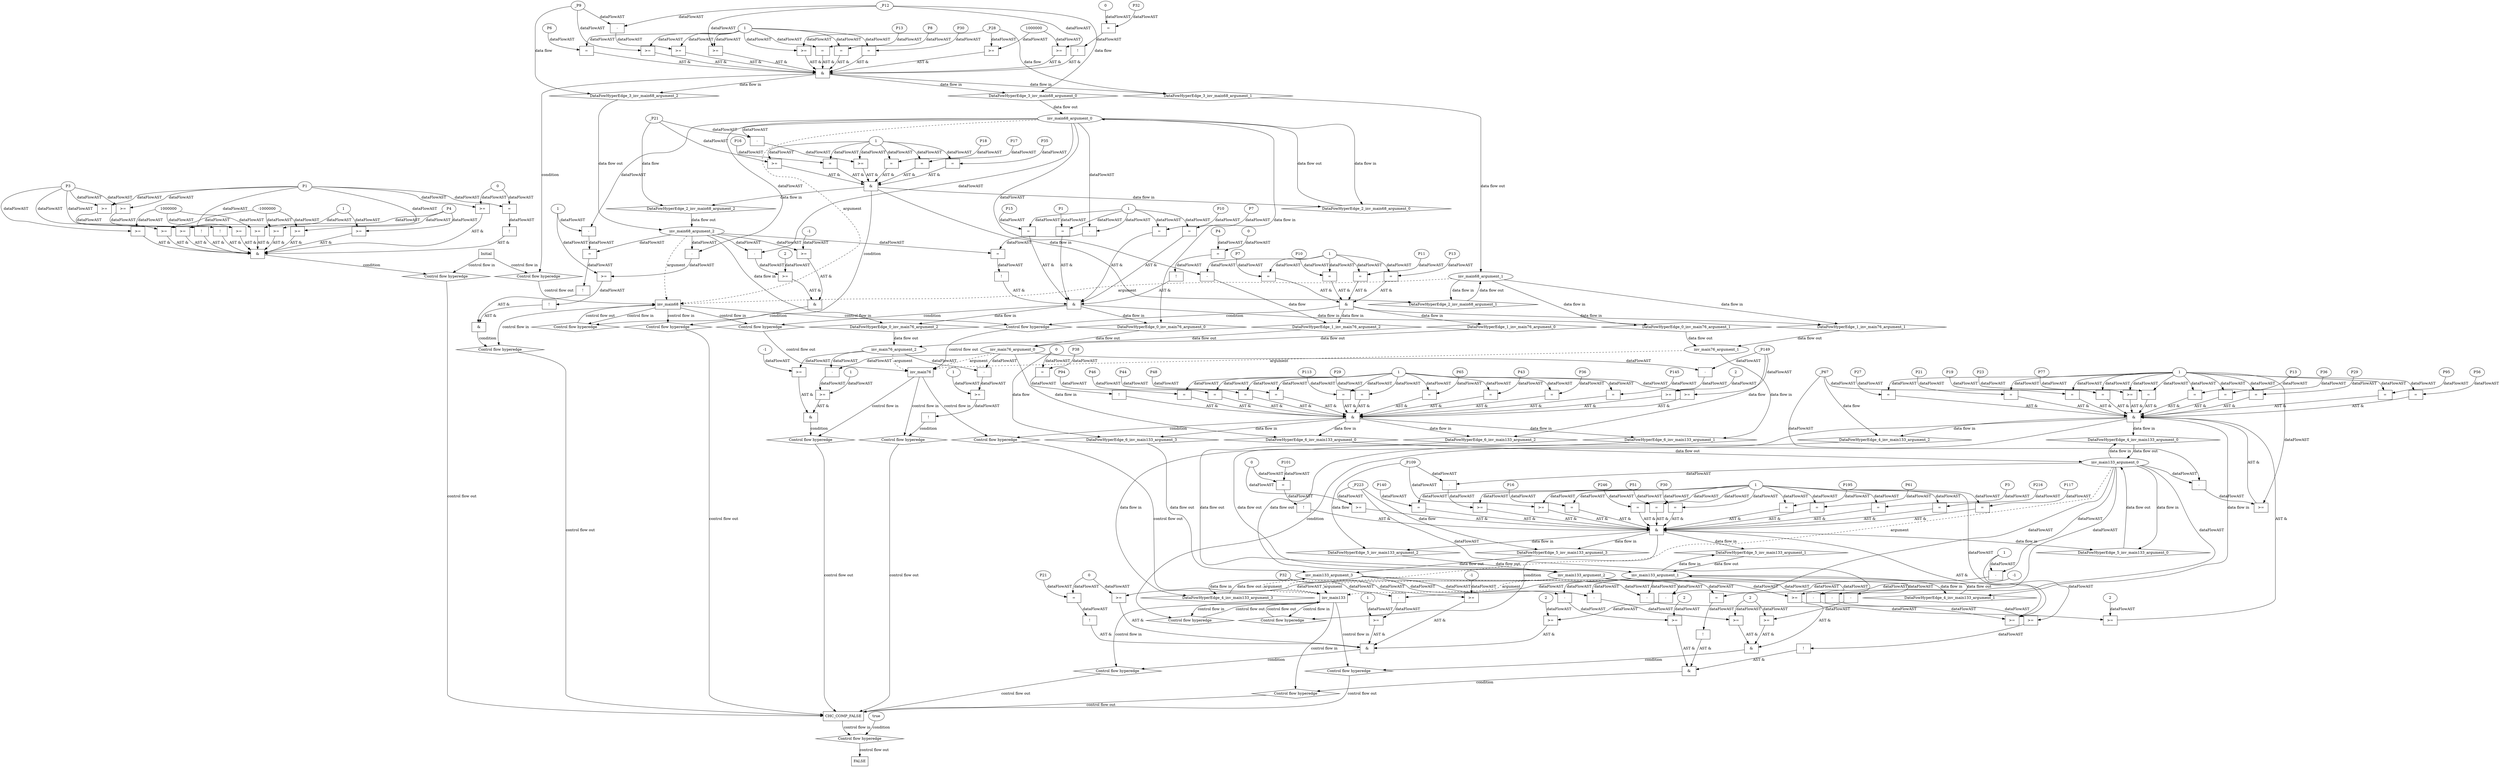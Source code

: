 digraph dag {
"CHC_COMP_FALSE" [label="CHC_COMP_FALSE" nodeName="CHC_COMP_FALSE" class=cfn  shape="rect"];
"inv_main133" [label="inv_main133" nodeName="inv_main133" class=cfn  shape="rect"];
"inv_main68" [label="inv_main68" nodeName="inv_main68" class=cfn  shape="rect"];
"inv_main76" [label="inv_main76" nodeName="inv_main76" class=cfn  shape="rect"];
FALSE [label="FALSE" nodeName=FALSE class=cfn  shape="rect"];
Initial [label="Initial" nodeName=Initial class=cfn  shape="rect"];
ControlFowHyperEdge_0 [label="Control flow hyperedge" nodeName=ControlFowHyperEdge_0 class=controlFlowHyperEdge shape="diamond"];
"inv_main68" -> ControlFowHyperEdge_0 [label="control flow in"]
ControlFowHyperEdge_0 -> "inv_main76" [label="control flow out"]
ControlFowHyperEdge_1 [label="Control flow hyperedge" nodeName=ControlFowHyperEdge_1 class=controlFlowHyperEdge shape="diamond"];
"inv_main68" -> ControlFowHyperEdge_1 [label="control flow in"]
ControlFowHyperEdge_1 -> "inv_main76" [label="control flow out"]
ControlFowHyperEdge_2 [label="Control flow hyperedge" nodeName=ControlFowHyperEdge_2 class=controlFlowHyperEdge shape="diamond"];
"inv_main68" -> ControlFowHyperEdge_2 [label="control flow in"]
ControlFowHyperEdge_2 -> "inv_main68" [label="control flow out"]
ControlFowHyperEdge_3 [label="Control flow hyperedge" nodeName=ControlFowHyperEdge_3 class=controlFlowHyperEdge shape="diamond"];
"Initial" -> ControlFowHyperEdge_3 [label="control flow in"]
ControlFowHyperEdge_3 -> "inv_main68" [label="control flow out"]
ControlFowHyperEdge_4 [label="Control flow hyperedge" nodeName=ControlFowHyperEdge_4 class=controlFlowHyperEdge shape="diamond"];
"inv_main133" -> ControlFowHyperEdge_4 [label="control flow in"]
ControlFowHyperEdge_4 -> "inv_main133" [label="control flow out"]
ControlFowHyperEdge_5 [label="Control flow hyperedge" nodeName=ControlFowHyperEdge_5 class=controlFlowHyperEdge shape="diamond"];
"inv_main133" -> ControlFowHyperEdge_5 [label="control flow in"]
ControlFowHyperEdge_5 -> "inv_main133" [label="control flow out"]
ControlFowHyperEdge_6 [label="Control flow hyperedge" nodeName=ControlFowHyperEdge_6 class=controlFlowHyperEdge shape="diamond"];
"inv_main76" -> ControlFowHyperEdge_6 [label="control flow in"]
ControlFowHyperEdge_6 -> "inv_main133" [label="control flow out"]
ControlFowHyperEdge_7 [label="Control flow hyperedge" nodeName=ControlFowHyperEdge_7 class=controlFlowHyperEdge shape="diamond"];
"Initial" -> ControlFowHyperEdge_7 [label="control flow in"]
ControlFowHyperEdge_7 -> "CHC_COMP_FALSE" [label="control flow out"]
ControlFowHyperEdge_8 [label="Control flow hyperedge" nodeName=ControlFowHyperEdge_8 class=controlFlowHyperEdge shape="diamond"];
"inv_main76" -> ControlFowHyperEdge_8 [label="control flow in"]
ControlFowHyperEdge_8 -> "CHC_COMP_FALSE" [label="control flow out"]
ControlFowHyperEdge_9 [label="Control flow hyperedge" nodeName=ControlFowHyperEdge_9 class=controlFlowHyperEdge shape="diamond"];
"inv_main76" -> ControlFowHyperEdge_9 [label="control flow in"]
ControlFowHyperEdge_9 -> "CHC_COMP_FALSE" [label="control flow out"]
ControlFowHyperEdge_10 [label="Control flow hyperedge" nodeName=ControlFowHyperEdge_10 class=controlFlowHyperEdge shape="diamond"];
"inv_main133" -> ControlFowHyperEdge_10 [label="control flow in"]
ControlFowHyperEdge_10 -> "CHC_COMP_FALSE" [label="control flow out"]
ControlFowHyperEdge_11 [label="Control flow hyperedge" nodeName=ControlFowHyperEdge_11 class=controlFlowHyperEdge shape="diamond"];
"inv_main133" -> ControlFowHyperEdge_11 [label="control flow in"]
ControlFowHyperEdge_11 -> "CHC_COMP_FALSE" [label="control flow out"]
ControlFowHyperEdge_12 [label="Control flow hyperedge" nodeName=ControlFowHyperEdge_12 class=controlFlowHyperEdge shape="diamond"];
"inv_main133" -> ControlFowHyperEdge_12 [label="control flow in"]
ControlFowHyperEdge_12 -> "CHC_COMP_FALSE" [label="control flow out"]
ControlFowHyperEdge_13 [label="Control flow hyperedge" nodeName=ControlFowHyperEdge_13 class=controlFlowHyperEdge shape="diamond"];
"inv_main68" -> ControlFowHyperEdge_13 [label="control flow in"]
ControlFowHyperEdge_13 -> "CHC_COMP_FALSE" [label="control flow out"]
ControlFowHyperEdge_14 [label="Control flow hyperedge" nodeName=ControlFowHyperEdge_14 class=controlFlowHyperEdge shape="diamond"];
"inv_main68" -> ControlFowHyperEdge_14 [label="control flow in"]
ControlFowHyperEdge_14 -> "CHC_COMP_FALSE" [label="control flow out"]
ControlFowHyperEdge_15 [label="Control flow hyperedge" nodeName=ControlFowHyperEdge_15 class=controlFlowHyperEdge shape="diamond"];
"CHC_COMP_FALSE" -> ControlFowHyperEdge_15 [label="control flow in"]
ControlFowHyperEdge_15 -> "FALSE" [label="control flow out"]
"inv_main76_argument_0" [label="inv_main76_argument_0" nodeName=argument0 class=argument  head="inv_main76" shape="oval"];
"inv_main76_argument_0" -> "inv_main76"[label="argument" style="dashed"]
"inv_main76_argument_1" [label="inv_main76_argument_1" nodeName=argument1 class=argument  head="inv_main76" shape="oval"];
"inv_main76_argument_1" -> "inv_main76"[label="argument" style="dashed"]
"inv_main76_argument_2" [label="inv_main76_argument_2" nodeName=argument2 class=argument  head="inv_main76" shape="oval"];
"inv_main76_argument_2" -> "inv_main76"[label="argument" style="dashed"]
"inv_main68_argument_0" [label="inv_main68_argument_0" nodeName=argument0 class=argument  head="inv_main68" shape="oval"];
"inv_main68_argument_0" -> "inv_main68"[label="argument" style="dashed"]
"inv_main68_argument_1" [label="inv_main68_argument_1" nodeName=argument1 class=argument  head="inv_main68" shape="oval"];
"inv_main68_argument_1" -> "inv_main68"[label="argument" style="dashed"]
"inv_main68_argument_2" [label="inv_main68_argument_2" nodeName=argument2 class=argument  head="inv_main68" shape="oval"];
"inv_main68_argument_2" -> "inv_main68"[label="argument" style="dashed"]
"inv_main133_argument_0" [label="inv_main133_argument_0" nodeName=argument0 class=argument  head="inv_main133" shape="oval"];
"inv_main133_argument_0" -> "inv_main133"[label="argument" style="dashed"]
"inv_main133_argument_1" [label="inv_main133_argument_1" nodeName=argument1 class=argument  head="inv_main133" shape="oval"];
"inv_main133_argument_1" -> "inv_main133"[label="argument" style="dashed"]
"inv_main133_argument_2" [label="inv_main133_argument_2" nodeName=argument2 class=argument  head="inv_main133" shape="oval"];
"inv_main133_argument_2" -> "inv_main133"[label="argument" style="dashed"]
"inv_main133_argument_3" [label="inv_main133_argument_3" nodeName=argument3 class=argument  head="inv_main133" shape="oval"];
"inv_main133_argument_3" -> "inv_main133"[label="argument" style="dashed"]

"xxxinv_main76___inv_main68_0xxx_and" [label="&" nodeName="xxxinv_main76___inv_main68_0xxx_and" class=Operator shape="rect"];
"xxxinv_main76___inv_main68_0xxxguard3_node_0" [label="!" nodeName="xxxinv_main76___inv_main68_0xxxguard3_node_0" class=Operator shape="rect"];
"xxxinv_main76___inv_main68_0xxxguard3_node_1" [label="=" nodeName="xxxinv_main76___inv_main68_0xxxguard3_node_1" class=Operator  shape="rect"];
"xxxinv_main76___inv_main68_0xxxguard3_node_2" [label="P4" nodeName="xxxinv_main76___inv_main68_0xxxguard3_node_2" class=Constant ];
"xxxinv_main76___inv_main68_0xxxguard3_node_3" [label="0" nodeName="xxxinv_main76___inv_main68_0xxxguard3_node_3" class=Literal ];
"xxxinv_main76___inv_main68_0xxxguard3_node_1" -> "xxxinv_main76___inv_main68_0xxxguard3_node_0"[label="dataFlowAST"]
"xxxinv_main76___inv_main68_0xxxguard3_node_2" -> "xxxinv_main76___inv_main68_0xxxguard3_node_1"[label="dataFlowAST"]
"xxxinv_main76___inv_main68_0xxxguard3_node_3" -> "xxxinv_main76___inv_main68_0xxxguard3_node_1"[label="dataFlowAST"]

"xxxinv_main76___inv_main68_0xxxguard3_node_0" -> "xxxinv_main76___inv_main68_0xxx_and" [label="AST &"];
"xxxinv_main76___inv_main68_0xxxguard2_node_0" [label="=" nodeName="xxxinv_main76___inv_main68_0xxxguard2_node_0" class=Operator  shape="rect"];
"xxxinv_main76___inv_main68_0xxxguard2_node_1" [label="P15" nodeName="xxxinv_main76___inv_main68_0xxxguard2_node_1" class=Constant ];
"xxxinv_main76___inv_main68_0xxxguard2_node_1" -> "xxxinv_main76___inv_main68_0xxxguard2_node_0"[label="dataFlowAST"]
"xxxinv_main76___inv_main68_0xxxguard_0_node_2" -> "xxxinv_main76___inv_main68_0xxxguard2_node_0"[label="dataFlowAST"]

"xxxinv_main76___inv_main68_0xxxguard2_node_0" -> "xxxinv_main76___inv_main68_0xxx_and" [label="AST &"];
"xxxinv_main76___inv_main68_0xxxguard5_node_0" [label="=" nodeName="xxxinv_main76___inv_main68_0xxxguard5_node_0" class=Operator  shape="rect"];
"xxxinv_main76___inv_main68_0xxxguard5_node_1" [label="P1" nodeName="xxxinv_main76___inv_main68_0xxxguard5_node_1" class=Constant ];
"xxxinv_main76___inv_main68_0xxxguard5_node_1" -> "xxxinv_main76___inv_main68_0xxxguard5_node_0"[label="dataFlowAST"]
"xxxinv_main76___inv_main68_0xxxguard_0_node_2" -> "xxxinv_main76___inv_main68_0xxxguard5_node_0"[label="dataFlowAST"]

"xxxinv_main76___inv_main68_0xxxguard5_node_0" -> "xxxinv_main76___inv_main68_0xxx_and" [label="AST &"];
"xxxinv_main76___inv_main68_0xxxguard_0_node_0" [label="=" nodeName="xxxinv_main76___inv_main68_0xxxguard_0_node_0" class=Operator  shape="rect"];
"xxxinv_main76___inv_main68_0xxxguard_0_node_1" [label="P7" nodeName="xxxinv_main76___inv_main68_0xxxguard_0_node_1" class=Constant ];
"xxxinv_main76___inv_main68_0xxxguard_0_node_2" [label="1" nodeName="xxxinv_main76___inv_main68_0xxxguard_0_node_2" class=Literal ];
"xxxinv_main76___inv_main68_0xxxguard_0_node_1" -> "xxxinv_main76___inv_main68_0xxxguard_0_node_0"[label="dataFlowAST"]
"xxxinv_main76___inv_main68_0xxxguard_0_node_2" -> "xxxinv_main76___inv_main68_0xxxguard_0_node_0"[label="dataFlowAST"]

"xxxinv_main76___inv_main68_0xxxguard_0_node_0" -> "xxxinv_main76___inv_main68_0xxx_and" [label="AST &"];
"xxxinv_main76___inv_main68_0xxxguard4_node_0" [label="!" nodeName="xxxinv_main76___inv_main68_0xxxguard4_node_0" class=Operator shape="rect"];
"xxxinv_main76___inv_main68_0xxxguard4_node_1" [label="=" nodeName="xxxinv_main76___inv_main68_0xxxguard4_node_1" class=Operator  shape="rect"];
"xxxinv_main76___inv_main68_0xxxguard4_node_3" [label="-" nodeName="xxxinv_main76___inv_main68_0xxxguard4_node_3" class= Operator shape="rect"];
"xxxinv_main76___inv_main68_0xxxguard4_node_1" -> "xxxinv_main76___inv_main68_0xxxguard4_node_0"[label="dataFlowAST"]
"inv_main68_argument_2" -> "xxxinv_main76___inv_main68_0xxxguard4_node_1"[label="dataFlowAST"]
"xxxinv_main76___inv_main68_0xxxguard4_node_3" -> "xxxinv_main76___inv_main68_0xxxguard4_node_1"[label="dataFlowAST"]
"inv_main68_argument_0" -> "xxxinv_main76___inv_main68_0xxxguard4_node_3"[label="dataFlowAST"]
"xxxinv_main76___inv_main68_0xxxguard_0_node_2" -> "xxxinv_main76___inv_main68_0xxxguard4_node_3"[label="dataFlowAST"]

"xxxinv_main76___inv_main68_0xxxguard4_node_0" -> "xxxinv_main76___inv_main68_0xxx_and" [label="AST &"];
"xxxinv_main76___inv_main68_0xxxguard1_node_0" [label="=" nodeName="xxxinv_main76___inv_main68_0xxxguard1_node_0" class=Operator  shape="rect"];
"xxxinv_main76___inv_main68_0xxxguard1_node_1" [label="P10" nodeName="xxxinv_main76___inv_main68_0xxxguard1_node_1" class=Constant ];
"xxxinv_main76___inv_main68_0xxxguard1_node_1" -> "xxxinv_main76___inv_main68_0xxxguard1_node_0"[label="dataFlowAST"]
"xxxinv_main76___inv_main68_0xxxguard_0_node_2" -> "xxxinv_main76___inv_main68_0xxxguard1_node_0"[label="dataFlowAST"]

"xxxinv_main76___inv_main68_0xxxguard1_node_0" -> "xxxinv_main76___inv_main68_0xxx_and" [label="AST &"];
"xxxinv_main76___inv_main68_0xxx_and" -> "ControlFowHyperEdge_0" [label="condition"];
"xxxinv_main76___inv_main68_1xxx_and" [label="&" nodeName="xxxinv_main76___inv_main68_1xxx_and" class=Operator shape="rect"];
"xxxinv_main76___inv_main68_1xxxguard_0_node_0" [label="=" nodeName="xxxinv_main76___inv_main68_1xxxguard_0_node_0" class=Operator  shape="rect"];
"xxxinv_main76___inv_main68_1xxxguard_0_node_1" [label="P11" nodeName="xxxinv_main76___inv_main68_1xxxguard_0_node_1" class=Constant ];
"xxxinv_main76___inv_main68_1xxxguard_0_node_1" -> "xxxinv_main76___inv_main68_1xxxguard_0_node_0"[label="dataFlowAST"]
"xxxinv_main76___inv_main68_1xxxdataFlow_0_node_2" -> "xxxinv_main76___inv_main68_1xxxguard_0_node_0"[label="dataFlowAST"]

"xxxinv_main76___inv_main68_1xxxguard_0_node_0" -> "xxxinv_main76___inv_main68_1xxx_and" [label="AST &"];
"xxxinv_main76___inv_main68_1xxxguard1_node_0" [label="=" nodeName="xxxinv_main76___inv_main68_1xxxguard1_node_0" class=Operator  shape="rect"];
"xxxinv_main76___inv_main68_1xxxguard1_node_1" [label="P13" nodeName="xxxinv_main76___inv_main68_1xxxguard1_node_1" class=Constant ];
"xxxinv_main76___inv_main68_1xxxguard1_node_1" -> "xxxinv_main76___inv_main68_1xxxguard1_node_0"[label="dataFlowAST"]
"xxxinv_main76___inv_main68_1xxxdataFlow_0_node_2" -> "xxxinv_main76___inv_main68_1xxxguard1_node_0"[label="dataFlowAST"]

"xxxinv_main76___inv_main68_1xxxguard1_node_0" -> "xxxinv_main76___inv_main68_1xxx_and" [label="AST &"];
"xxxinv_main76___inv_main68_1xxxguard2_node_0" [label="=" nodeName="xxxinv_main76___inv_main68_1xxxguard2_node_0" class=Operator  shape="rect"];
"xxxinv_main76___inv_main68_1xxxguard2_node_1" [label="P7" nodeName="xxxinv_main76___inv_main68_1xxxguard2_node_1" class=Constant ];
"xxxinv_main76___inv_main68_1xxxguard2_node_1" -> "xxxinv_main76___inv_main68_1xxxguard2_node_0"[label="dataFlowAST"]
"xxxinv_main76___inv_main68_1xxxdataFlow_0_node_2" -> "xxxinv_main76___inv_main68_1xxxguard2_node_0"[label="dataFlowAST"]

"xxxinv_main76___inv_main68_1xxxguard2_node_0" -> "xxxinv_main76___inv_main68_1xxx_and" [label="AST &"];
"xxxinv_main76___inv_main68_1xxxguard3_node_0" [label="=" nodeName="xxxinv_main76___inv_main68_1xxxguard3_node_0" class=Operator  shape="rect"];
"xxxinv_main76___inv_main68_1xxxguard3_node_1" [label="P10" nodeName="xxxinv_main76___inv_main68_1xxxguard3_node_1" class=Constant ];
"xxxinv_main76___inv_main68_1xxxguard3_node_1" -> "xxxinv_main76___inv_main68_1xxxguard3_node_0"[label="dataFlowAST"]
"xxxinv_main76___inv_main68_1xxxdataFlow_0_node_2" -> "xxxinv_main76___inv_main68_1xxxguard3_node_0"[label="dataFlowAST"]

"xxxinv_main76___inv_main68_1xxxguard3_node_0" -> "xxxinv_main76___inv_main68_1xxx_and" [label="AST &"];
"xxxinv_main76___inv_main68_1xxx_and" -> "ControlFowHyperEdge_1" [label="condition"];
"xxxinv_main76___inv_main68_1xxxdataFlow_0_node_0" [label="-" nodeName="xxxinv_main76___inv_main68_1xxxdataFlow_0_node_0" class= Operator shape="rect"];
"xxxinv_main76___inv_main68_1xxxdataFlow_0_node_2" [label="1" nodeName="xxxinv_main76___inv_main68_1xxxdataFlow_0_node_2" class=Literal ];
"inv_main68_argument_0" -> "xxxinv_main76___inv_main68_1xxxdataFlow_0_node_0"[label="dataFlowAST"]
"xxxinv_main76___inv_main68_1xxxdataFlow_0_node_2" -> "xxxinv_main76___inv_main68_1xxxdataFlow_0_node_0"[label="dataFlowAST"]

"xxxinv_main76___inv_main68_1xxxdataFlow_0_node_0" -> "DataFowHyperEdge_1_inv_main76_argument_2" [label="data flow"];
"xxxinv_main68___inv_main68_2xxx_and" [label="&" nodeName="xxxinv_main68___inv_main68_2xxx_and" class=Operator shape="rect"];
"xxxinv_main68___inv_main68_2xxxguard1_node_0" [label="=" nodeName="xxxinv_main68___inv_main68_2xxxguard1_node_0" class=Operator  shape="rect"];
"xxxinv_main68___inv_main68_2xxxguard1_node_1" [label="P35" nodeName="xxxinv_main68___inv_main68_2xxxguard1_node_1" class=Constant ];
"xxxinv_main68___inv_main68_2xxxguard1_node_1" -> "xxxinv_main68___inv_main68_2xxxguard1_node_0"[label="dataFlowAST"]
"xxxinv_main68___inv_main68_2xxxguard_0_node_2" -> "xxxinv_main68___inv_main68_2xxxguard1_node_0"[label="dataFlowAST"]

"xxxinv_main68___inv_main68_2xxxguard1_node_0" -> "xxxinv_main68___inv_main68_2xxx_and" [label="AST &"];
"xxxinv_main68___inv_main68_2xxxguard2_node_0" [label="=" nodeName="xxxinv_main68___inv_main68_2xxxguard2_node_0" class=Operator  shape="rect"];
"xxxinv_main68___inv_main68_2xxxguard2_node_1" [label="P16" nodeName="xxxinv_main68___inv_main68_2xxxguard2_node_1" class=Constant ];
"xxxinv_main68___inv_main68_2xxxguard2_node_1" -> "xxxinv_main68___inv_main68_2xxxguard2_node_0"[label="dataFlowAST"]
"xxxinv_main68___inv_main68_2xxxguard_0_node_2" -> "xxxinv_main68___inv_main68_2xxxguard2_node_0"[label="dataFlowAST"]

"xxxinv_main68___inv_main68_2xxxguard2_node_0" -> "xxxinv_main68___inv_main68_2xxx_and" [label="AST &"];
"xxxinv_main68___inv_main68_2xxxguard5_node_0" [label="=" nodeName="xxxinv_main68___inv_main68_2xxxguard5_node_0" class=Operator  shape="rect"];
"xxxinv_main68___inv_main68_2xxxguard5_node_1" [label="P17" nodeName="xxxinv_main68___inv_main68_2xxxguard5_node_1" class=Constant ];
"xxxinv_main68___inv_main68_2xxxguard5_node_1" -> "xxxinv_main68___inv_main68_2xxxguard5_node_0"[label="dataFlowAST"]
"xxxinv_main68___inv_main68_2xxxguard_0_node_2" -> "xxxinv_main68___inv_main68_2xxxguard5_node_0"[label="dataFlowAST"]

"xxxinv_main68___inv_main68_2xxxguard5_node_0" -> "xxxinv_main68___inv_main68_2xxx_and" [label="AST &"];
"xxxinv_main68___inv_main68_2xxxguard3_node_0" [label=">=" nodeName="xxxinv_main68___inv_main68_2xxxguard3_node_0" class=Operator  shape="rect"];
"xxxinv_main68___inv_main68_2xxxguard3_node_1" [label="-" nodeName="xxxinv_main68___inv_main68_2xxxguard3_node_1" class= Operator shape="rect"];
"xxxinv_main68___inv_main68_2xxxguard3_node_1" -> "xxxinv_main68___inv_main68_2xxxguard3_node_0"[label="dataFlowAST"]
"xxxinv_main68___inv_main68_2xxxguard_0_node_2" -> "xxxinv_main68___inv_main68_2xxxguard3_node_0"[label="dataFlowAST"]
"inv_main68_argument_0" -> "xxxinv_main68___inv_main68_2xxxguard3_node_1"[label="dataFlowAST"]
"xxxinv_main68___inv_main68_2xxxdataFlow_0_node_0" -> "xxxinv_main68___inv_main68_2xxxguard3_node_1"[label="dataFlowAST"]

"xxxinv_main68___inv_main68_2xxxguard3_node_0" -> "xxxinv_main68___inv_main68_2xxx_and" [label="AST &"];
"xxxinv_main68___inv_main68_2xxxguard_0_node_0" [label="=" nodeName="xxxinv_main68___inv_main68_2xxxguard_0_node_0" class=Operator  shape="rect"];
"xxxinv_main68___inv_main68_2xxxguard_0_node_1" [label="P18" nodeName="xxxinv_main68___inv_main68_2xxxguard_0_node_1" class=Constant ];
"xxxinv_main68___inv_main68_2xxxguard_0_node_2" [label="1" nodeName="xxxinv_main68___inv_main68_2xxxguard_0_node_2" class=Literal ];
"xxxinv_main68___inv_main68_2xxxguard_0_node_1" -> "xxxinv_main68___inv_main68_2xxxguard_0_node_0"[label="dataFlowAST"]
"xxxinv_main68___inv_main68_2xxxguard_0_node_2" -> "xxxinv_main68___inv_main68_2xxxguard_0_node_0"[label="dataFlowAST"]

"xxxinv_main68___inv_main68_2xxxguard_0_node_0" -> "xxxinv_main68___inv_main68_2xxx_and" [label="AST &"];
"xxxinv_main68___inv_main68_2xxxguard4_node_0" [label=">=" nodeName="xxxinv_main68___inv_main68_2xxxguard4_node_0" class=Operator  shape="rect"];
"xxxinv_main68___inv_main68_2xxxdataFlow_0_node_0" -> "xxxinv_main68___inv_main68_2xxxguard4_node_0"[label="dataFlowAST"]
"xxxinv_main68___inv_main68_2xxxguard_0_node_2" -> "xxxinv_main68___inv_main68_2xxxguard4_node_0"[label="dataFlowAST"]

"xxxinv_main68___inv_main68_2xxxguard4_node_0" -> "xxxinv_main68___inv_main68_2xxx_and" [label="AST &"];
"xxxinv_main68___inv_main68_2xxx_and" -> "ControlFowHyperEdge_2" [label="condition"];
"xxxinv_main68___inv_main68_2xxxdataFlow_0_node_0" [label="_P21" nodeName="xxxinv_main68___inv_main68_2xxxdataFlow_0_node_0" class=Constant ];

"xxxinv_main68___inv_main68_2xxxdataFlow_0_node_0" -> "DataFowHyperEdge_2_inv_main68_argument_2" [label="data flow"];
"xxxinv_main68___Initial_3xxx_and" [label="&" nodeName="xxxinv_main68___Initial_3xxx_and" class=Operator shape="rect"];
"xxxinv_main68___Initial_3xxxguard2_node_0" [label=">=" nodeName="xxxinv_main68___Initial_3xxxguard2_node_0" class=Operator  shape="rect"];
"xxxinv_main68___Initial_3xxxdataFlow_0_node_0" -> "xxxinv_main68___Initial_3xxxguard2_node_0"[label="dataFlowAST"]
"xxxinv_main68___Initial_3xxxguard_0_node_2" -> "xxxinv_main68___Initial_3xxxguard2_node_0"[label="dataFlowAST"]

"xxxinv_main68___Initial_3xxxguard2_node_0" -> "xxxinv_main68___Initial_3xxx_and" [label="AST &"];
"xxxinv_main68___Initial_3xxxguard6_node_0" [label="=" nodeName="xxxinv_main68___Initial_3xxxguard6_node_0" class=Operator  shape="rect"];
"xxxinv_main68___Initial_3xxxguard6_node_1" [label="P13" nodeName="xxxinv_main68___Initial_3xxxguard6_node_1" class=Constant ];
"xxxinv_main68___Initial_3xxxguard6_node_1" -> "xxxinv_main68___Initial_3xxxguard6_node_0"[label="dataFlowAST"]
"xxxinv_main68___Initial_3xxxguard_0_node_2" -> "xxxinv_main68___Initial_3xxxguard6_node_0"[label="dataFlowAST"]

"xxxinv_main68___Initial_3xxxguard6_node_0" -> "xxxinv_main68___Initial_3xxx_and" [label="AST &"];
"xxxinv_main68___Initial_3xxxguard7_node_0" [label=">=" nodeName="xxxinv_main68___Initial_3xxxguard7_node_0" class=Operator  shape="rect"];
"xxxinv_main68___Initial_3xxxguard3_node_1" -> "xxxinv_main68___Initial_3xxxguard7_node_0"[label="dataFlowAST"]
"xxxinv_main68___Initial_3xxxdataFlow1_node_0" -> "xxxinv_main68___Initial_3xxxguard7_node_0"[label="dataFlowAST"]

"xxxinv_main68___Initial_3xxxguard7_node_0" -> "xxxinv_main68___Initial_3xxx_and" [label="AST &"];
"xxxinv_main68___Initial_3xxxguard4_node_0" [label="=" nodeName="xxxinv_main68___Initial_3xxxguard4_node_0" class=Operator  shape="rect"];
"xxxinv_main68___Initial_3xxxguard4_node_1" [label="P30" nodeName="xxxinv_main68___Initial_3xxxguard4_node_1" class=Constant ];
"xxxinv_main68___Initial_3xxxguard4_node_1" -> "xxxinv_main68___Initial_3xxxguard4_node_0"[label="dataFlowAST"]
"xxxinv_main68___Initial_3xxxguard_0_node_2" -> "xxxinv_main68___Initial_3xxxguard4_node_0"[label="dataFlowAST"]

"xxxinv_main68___Initial_3xxxguard4_node_0" -> "xxxinv_main68___Initial_3xxx_and" [label="AST &"];
"xxxinv_main68___Initial_3xxxguard9_node_0" [label=">=" nodeName="xxxinv_main68___Initial_3xxxguard9_node_0" class=Operator  shape="rect"];
"xxxinv_main68___Initial_3xxxdataFlow2_node_0" -> "xxxinv_main68___Initial_3xxxguard9_node_0"[label="dataFlowAST"]
"xxxinv_main68___Initial_3xxxguard_0_node_2" -> "xxxinv_main68___Initial_3xxxguard9_node_0"[label="dataFlowAST"]

"xxxinv_main68___Initial_3xxxguard9_node_0" -> "xxxinv_main68___Initial_3xxx_and" [label="AST &"];
"xxxinv_main68___Initial_3xxxguard8_node_0" [label="=" nodeName="xxxinv_main68___Initial_3xxxguard8_node_0" class=Operator  shape="rect"];
"xxxinv_main68___Initial_3xxxguard8_node_1" [label="P8" nodeName="xxxinv_main68___Initial_3xxxguard8_node_1" class=Constant ];
"xxxinv_main68___Initial_3xxxguard8_node_1" -> "xxxinv_main68___Initial_3xxxguard8_node_0"[label="dataFlowAST"]
"xxxinv_main68___Initial_3xxxguard_0_node_2" -> "xxxinv_main68___Initial_3xxxguard8_node_0"[label="dataFlowAST"]

"xxxinv_main68___Initial_3xxxguard8_node_0" -> "xxxinv_main68___Initial_3xxx_and" [label="AST &"];
"xxxinv_main68___Initial_3xxxguard3_node_0" [label=">=" nodeName="xxxinv_main68___Initial_3xxxguard3_node_0" class=Operator  shape="rect"];
"xxxinv_main68___Initial_3xxxguard3_node_1" [label="1000000" nodeName="xxxinv_main68___Initial_3xxxguard3_node_1" class=Literal ];
"xxxinv_main68___Initial_3xxxguard3_node_1" -> "xxxinv_main68___Initial_3xxxguard3_node_0"[label="dataFlowAST"]
"xxxinv_main68___Initial_3xxxdataFlow_0_node_0" -> "xxxinv_main68___Initial_3xxxguard3_node_0"[label="dataFlowAST"]

"xxxinv_main68___Initial_3xxxguard3_node_0" -> "xxxinv_main68___Initial_3xxx_and" [label="AST &"];
"xxxinv_main68___Initial_3xxxguard5_node_0" [label="!" nodeName="xxxinv_main68___Initial_3xxxguard5_node_0" class=Operator shape="rect"];
"xxxinv_main68___Initial_3xxxguard5_node_1" [label="=" nodeName="xxxinv_main68___Initial_3xxxguard5_node_1" class=Operator  shape="rect"];
"xxxinv_main68___Initial_3xxxguard5_node_2" [label="P32" nodeName="xxxinv_main68___Initial_3xxxguard5_node_2" class=Constant ];
"xxxinv_main68___Initial_3xxxguard5_node_3" [label="0" nodeName="xxxinv_main68___Initial_3xxxguard5_node_3" class=Literal ];
"xxxinv_main68___Initial_3xxxguard5_node_1" -> "xxxinv_main68___Initial_3xxxguard5_node_0"[label="dataFlowAST"]
"xxxinv_main68___Initial_3xxxguard5_node_2" -> "xxxinv_main68___Initial_3xxxguard5_node_1"[label="dataFlowAST"]
"xxxinv_main68___Initial_3xxxguard5_node_3" -> "xxxinv_main68___Initial_3xxxguard5_node_1"[label="dataFlowAST"]

"xxxinv_main68___Initial_3xxxguard5_node_0" -> "xxxinv_main68___Initial_3xxx_and" [label="AST &"];
"xxxinv_main68___Initial_3xxxguard_0_node_0" [label="=" nodeName="xxxinv_main68___Initial_3xxxguard_0_node_0" class=Operator  shape="rect"];
"xxxinv_main68___Initial_3xxxguard_0_node_1" [label="P6" nodeName="xxxinv_main68___Initial_3xxxguard_0_node_1" class=Constant ];
"xxxinv_main68___Initial_3xxxguard_0_node_2" [label="1" nodeName="xxxinv_main68___Initial_3xxxguard_0_node_2" class=Literal ];
"xxxinv_main68___Initial_3xxxguard_0_node_1" -> "xxxinv_main68___Initial_3xxxguard_0_node_0"[label="dataFlowAST"]
"xxxinv_main68___Initial_3xxxguard_0_node_2" -> "xxxinv_main68___Initial_3xxxguard_0_node_0"[label="dataFlowAST"]

"xxxinv_main68___Initial_3xxxguard_0_node_0" -> "xxxinv_main68___Initial_3xxx_and" [label="AST &"];
"xxxinv_main68___Initial_3xxxguard10_node_0" [label=">=" nodeName="xxxinv_main68___Initial_3xxxguard10_node_0" class=Operator  shape="rect"];
"xxxinv_main68___Initial_3xxxdataFlow1_node_0" -> "xxxinv_main68___Initial_3xxxguard10_node_0"[label="dataFlowAST"]
"xxxinv_main68___Initial_3xxxguard_0_node_2" -> "xxxinv_main68___Initial_3xxxguard10_node_0"[label="dataFlowAST"]

"xxxinv_main68___Initial_3xxxguard10_node_0" -> "xxxinv_main68___Initial_3xxx_and" [label="AST &"];
"xxxinv_main68___Initial_3xxxguard1_node_0" [label=">=" nodeName="xxxinv_main68___Initial_3xxxguard1_node_0" class=Operator  shape="rect"];
"xxxinv_main68___Initial_3xxxguard1_node_1" [label="-" nodeName="xxxinv_main68___Initial_3xxxguard1_node_1" class= Operator shape="rect"];
"xxxinv_main68___Initial_3xxxguard1_node_1" -> "xxxinv_main68___Initial_3xxxguard1_node_0"[label="dataFlowAST"]
"xxxinv_main68___Initial_3xxxguard_0_node_2" -> "xxxinv_main68___Initial_3xxxguard1_node_0"[label="dataFlowAST"]
"xxxinv_main68___Initial_3xxxdataFlow_0_node_0" -> "xxxinv_main68___Initial_3xxxguard1_node_1"[label="dataFlowAST"]
"xxxinv_main68___Initial_3xxxdataFlow2_node_0" -> "xxxinv_main68___Initial_3xxxguard1_node_1"[label="dataFlowAST"]

"xxxinv_main68___Initial_3xxxguard1_node_0" -> "xxxinv_main68___Initial_3xxx_and" [label="AST &"];
"xxxinv_main68___Initial_3xxx_and" -> "ControlFowHyperEdge_3" [label="condition"];
"xxxinv_main68___Initial_3xxxdataFlow_0_node_0" [label="_P12" nodeName="xxxinv_main68___Initial_3xxxdataFlow_0_node_0" class=Constant ];

"xxxinv_main68___Initial_3xxxdataFlow_0_node_0" -> "DataFowHyperEdge_3_inv_main68_argument_0" [label="data flow"];
"xxxinv_main68___Initial_3xxxdataFlow1_node_0" [label="_P28" nodeName="xxxinv_main68___Initial_3xxxdataFlow1_node_0" class=Constant ];

"xxxinv_main68___Initial_3xxxdataFlow1_node_0" -> "DataFowHyperEdge_3_inv_main68_argument_1" [label="data flow"];
"xxxinv_main68___Initial_3xxxdataFlow2_node_0" [label="_P9" nodeName="xxxinv_main68___Initial_3xxxdataFlow2_node_0" class=Constant ];

"xxxinv_main68___Initial_3xxxdataFlow2_node_0" -> "DataFowHyperEdge_3_inv_main68_argument_2" [label="data flow"];
"xxxinv_main133___inv_main133_4xxx_and" [label="&" nodeName="xxxinv_main133___inv_main133_4xxx_and" class=Operator shape="rect"];
"xxxinv_main133___inv_main133_4xxxguard8_node_0" [label="=" nodeName="xxxinv_main133___inv_main133_4xxxguard8_node_0" class=Operator  shape="rect"];
"xxxinv_main133___inv_main133_4xxxguard8_node_1" [label="P23" nodeName="xxxinv_main133___inv_main133_4xxxguard8_node_1" class=Constant ];
"xxxinv_main133___inv_main133_4xxxguard8_node_1" -> "xxxinv_main133___inv_main133_4xxxguard8_node_0"[label="dataFlowAST"]
"xxxinv_main133___inv_main133_4xxxguard_0_node_2" -> "xxxinv_main133___inv_main133_4xxxguard8_node_0"[label="dataFlowAST"]

"xxxinv_main133___inv_main133_4xxxguard8_node_0" -> "xxxinv_main133___inv_main133_4xxx_and" [label="AST &"];
"xxxinv_main133___inv_main133_4xxxguard2_node_0" [label="=" nodeName="xxxinv_main133___inv_main133_4xxxguard2_node_0" class=Operator  shape="rect"];
"xxxinv_main133___inv_main133_4xxxguard2_node_1" [label="P19" nodeName="xxxinv_main133___inv_main133_4xxxguard2_node_1" class=Constant ];
"xxxinv_main133___inv_main133_4xxxguard2_node_1" -> "xxxinv_main133___inv_main133_4xxxguard2_node_0"[label="dataFlowAST"]
"xxxinv_main133___inv_main133_4xxxguard_0_node_2" -> "xxxinv_main133___inv_main133_4xxxguard2_node_0"[label="dataFlowAST"]

"xxxinv_main133___inv_main133_4xxxguard2_node_0" -> "xxxinv_main133___inv_main133_4xxx_and" [label="AST &"];
"xxxinv_main133___inv_main133_4xxxguard6_node_0" [label="=" nodeName="xxxinv_main133___inv_main133_4xxxguard6_node_0" class=Operator  shape="rect"];
"xxxinv_main133___inv_main133_4xxxguard6_node_1" [label="P27" nodeName="xxxinv_main133___inv_main133_4xxxguard6_node_1" class=Constant ];
"xxxinv_main133___inv_main133_4xxxguard6_node_1" -> "xxxinv_main133___inv_main133_4xxxguard6_node_0"[label="dataFlowAST"]
"xxxinv_main133___inv_main133_4xxxguard_0_node_2" -> "xxxinv_main133___inv_main133_4xxxguard6_node_0"[label="dataFlowAST"]

"xxxinv_main133___inv_main133_4xxxguard6_node_0" -> "xxxinv_main133___inv_main133_4xxx_and" [label="AST &"];
"xxxinv_main133___inv_main133_4xxxguard11_node_0" [label="=" nodeName="xxxinv_main133___inv_main133_4xxxguard11_node_0" class=Operator  shape="rect"];
"xxxinv_main133___inv_main133_4xxxguard11_node_1" [label="P29" nodeName="xxxinv_main133___inv_main133_4xxxguard11_node_1" class=Constant ];
"xxxinv_main133___inv_main133_4xxxguard11_node_1" -> "xxxinv_main133___inv_main133_4xxxguard11_node_0"[label="dataFlowAST"]
"xxxinv_main133___inv_main133_4xxxguard_0_node_2" -> "xxxinv_main133___inv_main133_4xxxguard11_node_0"[label="dataFlowAST"]

"xxxinv_main133___inv_main133_4xxxguard11_node_0" -> "xxxinv_main133___inv_main133_4xxx_and" [label="AST &"];
"xxxinv_main133___inv_main133_4xxxguard12_node_0" [label=">=" nodeName="xxxinv_main133___inv_main133_4xxxguard12_node_0" class=Operator  shape="rect"];
"xxxinv_main133___inv_main133_4xxxdataFlow_0_node_0" -> "xxxinv_main133___inv_main133_4xxxguard12_node_0"[label="dataFlowAST"]
"xxxinv_main133___inv_main133_4xxxguard_0_node_2" -> "xxxinv_main133___inv_main133_4xxxguard12_node_0"[label="dataFlowAST"]

"xxxinv_main133___inv_main133_4xxxguard12_node_0" -> "xxxinv_main133___inv_main133_4xxx_and" [label="AST &"];
"xxxinv_main133___inv_main133_4xxxguard1_node_0" [label="=" nodeName="xxxinv_main133___inv_main133_4xxxguard1_node_0" class=Operator  shape="rect"];
"xxxinv_main133___inv_main133_4xxxguard1_node_1" [label="P36" nodeName="xxxinv_main133___inv_main133_4xxxguard1_node_1" class=Constant ];
"xxxinv_main133___inv_main133_4xxxguard1_node_1" -> "xxxinv_main133___inv_main133_4xxxguard1_node_0"[label="dataFlowAST"]
"xxxinv_main133___inv_main133_4xxxguard_0_node_2" -> "xxxinv_main133___inv_main133_4xxxguard1_node_0"[label="dataFlowAST"]

"xxxinv_main133___inv_main133_4xxxguard1_node_0" -> "xxxinv_main133___inv_main133_4xxx_and" [label="AST &"];
"xxxinv_main133___inv_main133_4xxxguard3_node_0" [label="=" nodeName="xxxinv_main133___inv_main133_4xxxguard3_node_0" class=Operator  shape="rect"];
"xxxinv_main133___inv_main133_4xxxguard3_node_1" [label="P77" nodeName="xxxinv_main133___inv_main133_4xxxguard3_node_1" class=Constant ];
"xxxinv_main133___inv_main133_4xxxguard3_node_1" -> "xxxinv_main133___inv_main133_4xxxguard3_node_0"[label="dataFlowAST"]
"xxxinv_main133___inv_main133_4xxxguard_0_node_2" -> "xxxinv_main133___inv_main133_4xxxguard3_node_0"[label="dataFlowAST"]

"xxxinv_main133___inv_main133_4xxxguard3_node_0" -> "xxxinv_main133___inv_main133_4xxx_and" [label="AST &"];
"xxxinv_main133___inv_main133_4xxxguard7_node_0" [label=">=" nodeName="xxxinv_main133___inv_main133_4xxxguard7_node_0" class=Operator  shape="rect"];
"xxxinv_main133___inv_main133_4xxxguard7_node_1" [label="-" nodeName="xxxinv_main133___inv_main133_4xxxguard7_node_1" class= Operator shape="rect"];
"xxxinv_main133___inv_main133_4xxxguard7_node_4" [label="2" nodeName="xxxinv_main133___inv_main133_4xxxguard7_node_4" class=Literal ];
"xxxinv_main133___inv_main133_4xxxguard7_node_1" -> "xxxinv_main133___inv_main133_4xxxguard7_node_0"[label="dataFlowAST"]
"xxxinv_main133___inv_main133_4xxxguard7_node_4" -> "xxxinv_main133___inv_main133_4xxxguard7_node_0"[label="dataFlowAST"]
"inv_main133_argument_1" -> "xxxinv_main133___inv_main133_4xxxguard7_node_1"[label="dataFlowAST"]
"inv_main133_argument_3" -> "xxxinv_main133___inv_main133_4xxxguard7_node_1"[label="dataFlowAST"]

"xxxinv_main133___inv_main133_4xxxguard7_node_0" -> "xxxinv_main133___inv_main133_4xxx_and" [label="AST &"];
"xxxinv_main133___inv_main133_4xxxguard10_node_0" [label="=" nodeName="xxxinv_main133___inv_main133_4xxxguard10_node_0" class=Operator  shape="rect"];
"xxxinv_main133___inv_main133_4xxxguard10_node_1" [label="P56" nodeName="xxxinv_main133___inv_main133_4xxxguard10_node_1" class=Constant ];
"xxxinv_main133___inv_main133_4xxxguard10_node_1" -> "xxxinv_main133___inv_main133_4xxxguard10_node_0"[label="dataFlowAST"]
"xxxinv_main133___inv_main133_4xxxguard_0_node_2" -> "xxxinv_main133___inv_main133_4xxxguard10_node_0"[label="dataFlowAST"]

"xxxinv_main133___inv_main133_4xxxguard10_node_0" -> "xxxinv_main133___inv_main133_4xxx_and" [label="AST &"];
"xxxinv_main133___inv_main133_4xxxguard4_node_0" [label="=" nodeName="xxxinv_main133___inv_main133_4xxxguard4_node_0" class=Operator  shape="rect"];
"xxxinv_main133___inv_main133_4xxxguard4_node_1" [label="P13" nodeName="xxxinv_main133___inv_main133_4xxxguard4_node_1" class=Constant ];
"xxxinv_main133___inv_main133_4xxxguard4_node_1" -> "xxxinv_main133___inv_main133_4xxxguard4_node_0"[label="dataFlowAST"]
"xxxinv_main133___inv_main133_4xxxguard_0_node_2" -> "xxxinv_main133___inv_main133_4xxxguard4_node_0"[label="dataFlowAST"]

"xxxinv_main133___inv_main133_4xxxguard4_node_0" -> "xxxinv_main133___inv_main133_4xxx_and" [label="AST &"];
"xxxinv_main133___inv_main133_4xxxguard9_node_0" [label=">=" nodeName="xxxinv_main133___inv_main133_4xxxguard9_node_0" class=Operator  shape="rect"];
"xxxinv_main133___inv_main133_4xxxguard9_node_1" [label="-" nodeName="xxxinv_main133___inv_main133_4xxxguard9_node_1" class= Operator shape="rect"];
"xxxinv_main133___inv_main133_4xxxguard9_node_1" -> "xxxinv_main133___inv_main133_4xxxguard9_node_0"[label="dataFlowAST"]
"xxxinv_main133___inv_main133_4xxxguard_0_node_2" -> "xxxinv_main133___inv_main133_4xxxguard9_node_0"[label="dataFlowAST"]
"inv_main133_argument_0" -> "xxxinv_main133___inv_main133_4xxxguard9_node_1"[label="dataFlowAST"]
"xxxinv_main133___inv_main133_4xxxdataFlow_0_node_0" -> "xxxinv_main133___inv_main133_4xxxguard9_node_1"[label="dataFlowAST"]

"xxxinv_main133___inv_main133_4xxxguard9_node_0" -> "xxxinv_main133___inv_main133_4xxx_and" [label="AST &"];
"xxxinv_main133___inv_main133_4xxxguard5_node_0" [label="=" nodeName="xxxinv_main133___inv_main133_4xxxguard5_node_0" class=Operator  shape="rect"];
"xxxinv_main133___inv_main133_4xxxguard5_node_1" [label="P21" nodeName="xxxinv_main133___inv_main133_4xxxguard5_node_1" class=Constant ];
"xxxinv_main133___inv_main133_4xxxguard5_node_1" -> "xxxinv_main133___inv_main133_4xxxguard5_node_0"[label="dataFlowAST"]
"xxxinv_main133___inv_main133_4xxxguard_0_node_2" -> "xxxinv_main133___inv_main133_4xxxguard5_node_0"[label="dataFlowAST"]

"xxxinv_main133___inv_main133_4xxxguard5_node_0" -> "xxxinv_main133___inv_main133_4xxx_and" [label="AST &"];
"xxxinv_main133___inv_main133_4xxxguard_0_node_0" [label="=" nodeName="xxxinv_main133___inv_main133_4xxxguard_0_node_0" class=Operator  shape="rect"];
"xxxinv_main133___inv_main133_4xxxguard_0_node_1" [label="P95" nodeName="xxxinv_main133___inv_main133_4xxxguard_0_node_1" class=Constant ];
"xxxinv_main133___inv_main133_4xxxguard_0_node_2" [label="1" nodeName="xxxinv_main133___inv_main133_4xxxguard_0_node_2" class=Literal ];
"xxxinv_main133___inv_main133_4xxxguard_0_node_1" -> "xxxinv_main133___inv_main133_4xxxguard_0_node_0"[label="dataFlowAST"]
"xxxinv_main133___inv_main133_4xxxguard_0_node_2" -> "xxxinv_main133___inv_main133_4xxxguard_0_node_0"[label="dataFlowAST"]

"xxxinv_main133___inv_main133_4xxxguard_0_node_0" -> "xxxinv_main133___inv_main133_4xxx_and" [label="AST &"];
"xxxinv_main133___inv_main133_4xxx_and" -> "ControlFowHyperEdge_4" [label="condition"];
"xxxinv_main133___inv_main133_4xxxdataFlow_0_node_0" [label="_P67" nodeName="xxxinv_main133___inv_main133_4xxxdataFlow_0_node_0" class=Constant ];

"xxxinv_main133___inv_main133_4xxxdataFlow_0_node_0" -> "DataFowHyperEdge_4_inv_main133_argument_2" [label="data flow"];
"xxxinv_main133___inv_main133_5xxx_and" [label="&" nodeName="xxxinv_main133___inv_main133_5xxx_and" class=Operator shape="rect"];
"xxxinv_main133___inv_main133_5xxxguard4_node_0" [label=">=" nodeName="xxxinv_main133___inv_main133_5xxxguard4_node_0" class=Operator  shape="rect"];
"xxxinv_main133___inv_main133_5xxxguard4_node_1" [label="-" nodeName="xxxinv_main133___inv_main133_5xxxguard4_node_1" class= Operator shape="rect"];
"xxxinv_main133___inv_main133_5xxxguard4_node_1" -> "xxxinv_main133___inv_main133_5xxxguard4_node_0"[label="dataFlowAST"]
"xxxinv_main133___inv_main133_5xxxguard_0_node_2" -> "xxxinv_main133___inv_main133_5xxxguard4_node_0"[label="dataFlowAST"]
"inv_main133_argument_0" -> "xxxinv_main133___inv_main133_5xxxguard4_node_1"[label="dataFlowAST"]
"xxxinv_main133___inv_main133_5xxxdataFlow_0_node_0" -> "xxxinv_main133___inv_main133_5xxxguard4_node_1"[label="dataFlowAST"]

"xxxinv_main133___inv_main133_5xxxguard4_node_0" -> "xxxinv_main133___inv_main133_5xxx_and" [label="AST &"];
"xxxinv_main133___inv_main133_5xxxguard9_node_0" [label="=" nodeName="xxxinv_main133___inv_main133_5xxxguard9_node_0" class=Operator  shape="rect"];
"xxxinv_main133___inv_main133_5xxxguard9_node_1" [label="P16" nodeName="xxxinv_main133___inv_main133_5xxxguard9_node_1" class=Constant ];
"xxxinv_main133___inv_main133_5xxxguard9_node_1" -> "xxxinv_main133___inv_main133_5xxxguard9_node_0"[label="dataFlowAST"]
"xxxinv_main133___inv_main133_5xxxguard_0_node_2" -> "xxxinv_main133___inv_main133_5xxxguard9_node_0"[label="dataFlowAST"]

"xxxinv_main133___inv_main133_5xxxguard9_node_0" -> "xxxinv_main133___inv_main133_5xxx_and" [label="AST &"];
"xxxinv_main133___inv_main133_5xxxguard12_node_0" [label="=" nodeName="xxxinv_main133___inv_main133_5xxxguard12_node_0" class=Operator  shape="rect"];
"xxxinv_main133___inv_main133_5xxxguard12_node_1" [label="P51" nodeName="xxxinv_main133___inv_main133_5xxxguard12_node_1" class=Constant ];
"xxxinv_main133___inv_main133_5xxxguard12_node_1" -> "xxxinv_main133___inv_main133_5xxxguard12_node_0"[label="dataFlowAST"]
"xxxinv_main133___inv_main133_5xxxguard_0_node_2" -> "xxxinv_main133___inv_main133_5xxxguard12_node_0"[label="dataFlowAST"]

"xxxinv_main133___inv_main133_5xxxguard12_node_0" -> "xxxinv_main133___inv_main133_5xxx_and" [label="AST &"];
"xxxinv_main133___inv_main133_5xxxguard14_node_0" [label=">=" nodeName="xxxinv_main133___inv_main133_5xxxguard14_node_0" class=Operator  shape="rect"];
"xxxinv_main133___inv_main133_5xxxdataFlow1_node_0" -> "xxxinv_main133___inv_main133_5xxxguard14_node_0"[label="dataFlowAST"]
"xxxinv_main133___inv_main133_5xxxguard7_node_3" -> "xxxinv_main133___inv_main133_5xxxguard14_node_0"[label="dataFlowAST"]

"xxxinv_main133___inv_main133_5xxxguard14_node_0" -> "xxxinv_main133___inv_main133_5xxx_and" [label="AST &"];
"xxxinv_main133___inv_main133_5xxxguard10_node_0" [label=">=" nodeName="xxxinv_main133___inv_main133_5xxxguard10_node_0" class=Operator  shape="rect"];
"xxxinv_main133___inv_main133_5xxxguard10_node_1" [label="-" nodeName="xxxinv_main133___inv_main133_5xxxguard10_node_1" class= Operator shape="rect"];
"xxxinv_main133___inv_main133_5xxxguard10_node_1" -> "xxxinv_main133___inv_main133_5xxxguard10_node_0"[label="dataFlowAST"]
"xxxinv_main133___inv_main133_5xxxguard_0_node_2" -> "xxxinv_main133___inv_main133_5xxxguard10_node_0"[label="dataFlowAST"]
"inv_main133_argument_1" -> "xxxinv_main133___inv_main133_5xxxguard10_node_1"[label="dataFlowAST"]
"xxxinv_main133___inv_main133_5xxxdataFlow1_node_0" -> "xxxinv_main133___inv_main133_5xxxguard10_node_1"[label="dataFlowAST"]

"xxxinv_main133___inv_main133_5xxxguard10_node_0" -> "xxxinv_main133___inv_main133_5xxx_and" [label="AST &"];
"xxxinv_main133___inv_main133_5xxxguard7_node_0" [label="!" nodeName="xxxinv_main133___inv_main133_5xxxguard7_node_0" class=Operator shape="rect"];
"xxxinv_main133___inv_main133_5xxxguard7_node_1" [label="=" nodeName="xxxinv_main133___inv_main133_5xxxguard7_node_1" class=Operator  shape="rect"];
"xxxinv_main133___inv_main133_5xxxguard7_node_2" [label="P101" nodeName="xxxinv_main133___inv_main133_5xxxguard7_node_2" class=Constant ];
"xxxinv_main133___inv_main133_5xxxguard7_node_3" [label="0" nodeName="xxxinv_main133___inv_main133_5xxxguard7_node_3" class=Literal ];
"xxxinv_main133___inv_main133_5xxxguard7_node_1" -> "xxxinv_main133___inv_main133_5xxxguard7_node_0"[label="dataFlowAST"]
"xxxinv_main133___inv_main133_5xxxguard7_node_2" -> "xxxinv_main133___inv_main133_5xxxguard7_node_1"[label="dataFlowAST"]
"xxxinv_main133___inv_main133_5xxxguard7_node_3" -> "xxxinv_main133___inv_main133_5xxxguard7_node_1"[label="dataFlowAST"]

"xxxinv_main133___inv_main133_5xxxguard7_node_0" -> "xxxinv_main133___inv_main133_5xxx_and" [label="AST &"];
"xxxinv_main133___inv_main133_5xxxguard11_node_0" [label="=" nodeName="xxxinv_main133___inv_main133_5xxxguard11_node_0" class=Operator  shape="rect"];
"xxxinv_main133___inv_main133_5xxxguard11_node_1" [label="P216" nodeName="xxxinv_main133___inv_main133_5xxxguard11_node_1" class=Constant ];
"xxxinv_main133___inv_main133_5xxxguard11_node_1" -> "xxxinv_main133___inv_main133_5xxxguard11_node_0"[label="dataFlowAST"]
"xxxinv_main133___inv_main133_5xxxguard_0_node_2" -> "xxxinv_main133___inv_main133_5xxxguard11_node_0"[label="dataFlowAST"]

"xxxinv_main133___inv_main133_5xxxguard11_node_0" -> "xxxinv_main133___inv_main133_5xxx_and" [label="AST &"];
"xxxinv_main133___inv_main133_5xxxguard8_node_0" [label="=" nodeName="xxxinv_main133___inv_main133_5xxxguard8_node_0" class=Operator  shape="rect"];
"xxxinv_main133___inv_main133_5xxxguard8_node_1" [label="P140" nodeName="xxxinv_main133___inv_main133_5xxxguard8_node_1" class=Constant ];
"xxxinv_main133___inv_main133_5xxxguard8_node_1" -> "xxxinv_main133___inv_main133_5xxxguard8_node_0"[label="dataFlowAST"]
"xxxinv_main133___inv_main133_5xxxguard_0_node_2" -> "xxxinv_main133___inv_main133_5xxxguard8_node_0"[label="dataFlowAST"]

"xxxinv_main133___inv_main133_5xxxguard8_node_0" -> "xxxinv_main133___inv_main133_5xxx_and" [label="AST &"];
"xxxinv_main133___inv_main133_5xxxguard5_node_0" [label="=" nodeName="xxxinv_main133___inv_main133_5xxxguard5_node_0" class=Operator  shape="rect"];
"xxxinv_main133___inv_main133_5xxxguard5_node_1" [label="P195" nodeName="xxxinv_main133___inv_main133_5xxxguard5_node_1" class=Constant ];
"xxxinv_main133___inv_main133_5xxxguard5_node_1" -> "xxxinv_main133___inv_main133_5xxxguard5_node_0"[label="dataFlowAST"]
"xxxinv_main133___inv_main133_5xxxguard_0_node_2" -> "xxxinv_main133___inv_main133_5xxxguard5_node_0"[label="dataFlowAST"]

"xxxinv_main133___inv_main133_5xxxguard5_node_0" -> "xxxinv_main133___inv_main133_5xxx_and" [label="AST &"];
"xxxinv_main133___inv_main133_5xxxguard1_node_0" [label=">=" nodeName="xxxinv_main133___inv_main133_5xxxguard1_node_0" class=Operator  shape="rect"];
"xxxinv_main133___inv_main133_5xxxdataFlow_0_node_0" -> "xxxinv_main133___inv_main133_5xxxguard1_node_0"[label="dataFlowAST"]
"xxxinv_main133___inv_main133_5xxxguard_0_node_2" -> "xxxinv_main133___inv_main133_5xxxguard1_node_0"[label="dataFlowAST"]

"xxxinv_main133___inv_main133_5xxxguard1_node_0" -> "xxxinv_main133___inv_main133_5xxx_and" [label="AST &"];
"xxxinv_main133___inv_main133_5xxxguard13_node_0" [label="=" nodeName="xxxinv_main133___inv_main133_5xxxguard13_node_0" class=Operator  shape="rect"];
"xxxinv_main133___inv_main133_5xxxguard13_node_1" [label="P30" nodeName="xxxinv_main133___inv_main133_5xxxguard13_node_1" class=Constant ];
"xxxinv_main133___inv_main133_5xxxguard13_node_1" -> "xxxinv_main133___inv_main133_5xxxguard13_node_0"[label="dataFlowAST"]
"xxxinv_main133___inv_main133_5xxxguard_0_node_2" -> "xxxinv_main133___inv_main133_5xxxguard13_node_0"[label="dataFlowAST"]

"xxxinv_main133___inv_main133_5xxxguard13_node_0" -> "xxxinv_main133___inv_main133_5xxx_and" [label="AST &"];
"xxxinv_main133___inv_main133_5xxxguard_0_node_0" [label="=" nodeName="xxxinv_main133___inv_main133_5xxxguard_0_node_0" class=Operator  shape="rect"];
"xxxinv_main133___inv_main133_5xxxguard_0_node_1" [label="P3" nodeName="xxxinv_main133___inv_main133_5xxxguard_0_node_1" class=Constant ];
"xxxinv_main133___inv_main133_5xxxguard_0_node_2" [label="1" nodeName="xxxinv_main133___inv_main133_5xxxguard_0_node_2" class=Literal ];
"xxxinv_main133___inv_main133_5xxxguard_0_node_1" -> "xxxinv_main133___inv_main133_5xxxguard_0_node_0"[label="dataFlowAST"]
"xxxinv_main133___inv_main133_5xxxguard_0_node_2" -> "xxxinv_main133___inv_main133_5xxxguard_0_node_0"[label="dataFlowAST"]

"xxxinv_main133___inv_main133_5xxxguard_0_node_0" -> "xxxinv_main133___inv_main133_5xxx_and" [label="AST &"];
"xxxinv_main133___inv_main133_5xxxguard3_node_0" [label="=" nodeName="xxxinv_main133___inv_main133_5xxxguard3_node_0" class=Operator  shape="rect"];
"xxxinv_main133___inv_main133_5xxxguard3_node_1" [label="P117" nodeName="xxxinv_main133___inv_main133_5xxxguard3_node_1" class=Constant ];
"xxxinv_main133___inv_main133_5xxxguard3_node_1" -> "xxxinv_main133___inv_main133_5xxxguard3_node_0"[label="dataFlowAST"]
"xxxinv_main133___inv_main133_5xxxguard_0_node_2" -> "xxxinv_main133___inv_main133_5xxxguard3_node_0"[label="dataFlowAST"]

"xxxinv_main133___inv_main133_5xxxguard3_node_0" -> "xxxinv_main133___inv_main133_5xxx_and" [label="AST &"];
"xxxinv_main133___inv_main133_5xxxguard2_node_0" [label="=" nodeName="xxxinv_main133___inv_main133_5xxxguard2_node_0" class=Operator  shape="rect"];
"xxxinv_main133___inv_main133_5xxxguard2_node_1" [label="P246" nodeName="xxxinv_main133___inv_main133_5xxxguard2_node_1" class=Constant ];
"xxxinv_main133___inv_main133_5xxxguard2_node_1" -> "xxxinv_main133___inv_main133_5xxxguard2_node_0"[label="dataFlowAST"]
"xxxinv_main133___inv_main133_5xxxguard_0_node_2" -> "xxxinv_main133___inv_main133_5xxxguard2_node_0"[label="dataFlowAST"]

"xxxinv_main133___inv_main133_5xxxguard2_node_0" -> "xxxinv_main133___inv_main133_5xxx_and" [label="AST &"];
"xxxinv_main133___inv_main133_5xxxguard6_node_0" [label="=" nodeName="xxxinv_main133___inv_main133_5xxxguard6_node_0" class=Operator  shape="rect"];
"xxxinv_main133___inv_main133_5xxxguard6_node_1" [label="P61" nodeName="xxxinv_main133___inv_main133_5xxxguard6_node_1" class=Constant ];
"xxxinv_main133___inv_main133_5xxxguard6_node_1" -> "xxxinv_main133___inv_main133_5xxxguard6_node_0"[label="dataFlowAST"]
"xxxinv_main133___inv_main133_5xxxguard_0_node_2" -> "xxxinv_main133___inv_main133_5xxxguard6_node_0"[label="dataFlowAST"]

"xxxinv_main133___inv_main133_5xxxguard6_node_0" -> "xxxinv_main133___inv_main133_5xxx_and" [label="AST &"];
"xxxinv_main133___inv_main133_5xxx_and" -> "ControlFowHyperEdge_5" [label="condition"];
"xxxinv_main133___inv_main133_5xxxdataFlow_0_node_0" [label="_P109" nodeName="xxxinv_main133___inv_main133_5xxxdataFlow_0_node_0" class=Constant ];

"xxxinv_main133___inv_main133_5xxxdataFlow_0_node_0" -> "DataFowHyperEdge_5_inv_main133_argument_2" [label="data flow"];
"xxxinv_main133___inv_main133_5xxxdataFlow1_node_0" [label="_P223" nodeName="xxxinv_main133___inv_main133_5xxxdataFlow1_node_0" class=Constant ];

"xxxinv_main133___inv_main133_5xxxdataFlow1_node_0" -> "DataFowHyperEdge_5_inv_main133_argument_3" [label="data flow"];
"xxxinv_main133___inv_main76_6xxx_and" [label="&" nodeName="xxxinv_main133___inv_main76_6xxx_and" class=Operator shape="rect"];
"xxxinv_main133___inv_main76_6xxxguard5_node_0" [label="=" nodeName="xxxinv_main133___inv_main76_6xxxguard5_node_0" class=Operator  shape="rect"];
"xxxinv_main133___inv_main76_6xxxguard5_node_1" [label="P43" nodeName="xxxinv_main133___inv_main76_6xxxguard5_node_1" class=Constant ];
"xxxinv_main133___inv_main76_6xxxguard5_node_1" -> "xxxinv_main133___inv_main76_6xxxguard5_node_0"[label="dataFlowAST"]
"xxxinv_main133___inv_main76_6xxxguard_0_node_2" -> "xxxinv_main133___inv_main76_6xxxguard5_node_0"[label="dataFlowAST"]

"xxxinv_main133___inv_main76_6xxxguard5_node_0" -> "xxxinv_main133___inv_main76_6xxx_and" [label="AST &"];
"xxxinv_main133___inv_main76_6xxxguard12_node_0" [label=">=" nodeName="xxxinv_main133___inv_main76_6xxxguard12_node_0" class=Operator  shape="rect"];
"xxxinv_main133___inv_main76_6xxxdataFlow_0_node_0" -> "xxxinv_main133___inv_main76_6xxxguard12_node_0"[label="dataFlowAST"]
"xxxinv_main133___inv_main76_6xxxguard_0_node_2" -> "xxxinv_main133___inv_main76_6xxxguard12_node_0"[label="dataFlowAST"]

"xxxinv_main133___inv_main76_6xxxguard12_node_0" -> "xxxinv_main133___inv_main76_6xxx_and" [label="AST &"];
"xxxinv_main133___inv_main76_6xxxguard10_node_0" [label="=" nodeName="xxxinv_main133___inv_main76_6xxxguard10_node_0" class=Operator  shape="rect"];
"xxxinv_main133___inv_main76_6xxxguard10_node_1" [label="P36" nodeName="xxxinv_main133___inv_main76_6xxxguard10_node_1" class=Constant ];
"xxxinv_main133___inv_main76_6xxxguard10_node_1" -> "xxxinv_main133___inv_main76_6xxxguard10_node_0"[label="dataFlowAST"]
"xxxinv_main133___inv_main76_6xxxguard_0_node_2" -> "xxxinv_main133___inv_main76_6xxxguard10_node_0"[label="dataFlowAST"]

"xxxinv_main133___inv_main76_6xxxguard10_node_0" -> "xxxinv_main133___inv_main76_6xxx_and" [label="AST &"];
"xxxinv_main133___inv_main76_6xxxguard2_node_0" [label="=" nodeName="xxxinv_main133___inv_main76_6xxxguard2_node_0" class=Operator  shape="rect"];
"xxxinv_main133___inv_main76_6xxxguard2_node_1" [label="P94" nodeName="xxxinv_main133___inv_main76_6xxxguard2_node_1" class=Constant ];
"xxxinv_main133___inv_main76_6xxxguard2_node_1" -> "xxxinv_main133___inv_main76_6xxxguard2_node_0"[label="dataFlowAST"]
"xxxinv_main133___inv_main76_6xxxguard_0_node_2" -> "xxxinv_main133___inv_main76_6xxxguard2_node_0"[label="dataFlowAST"]

"xxxinv_main133___inv_main76_6xxxguard2_node_0" -> "xxxinv_main133___inv_main76_6xxx_and" [label="AST &"];
"xxxinv_main133___inv_main76_6xxxguard_0_node_0" [label="=" nodeName="xxxinv_main133___inv_main76_6xxxguard_0_node_0" class=Operator  shape="rect"];
"xxxinv_main133___inv_main76_6xxxguard_0_node_1" [label="P113" nodeName="xxxinv_main133___inv_main76_6xxxguard_0_node_1" class=Constant ];
"xxxinv_main133___inv_main76_6xxxguard_0_node_2" [label="1" nodeName="xxxinv_main133___inv_main76_6xxxguard_0_node_2" class=Literal ];
"xxxinv_main133___inv_main76_6xxxguard_0_node_1" -> "xxxinv_main133___inv_main76_6xxxguard_0_node_0"[label="dataFlowAST"]
"xxxinv_main133___inv_main76_6xxxguard_0_node_2" -> "xxxinv_main133___inv_main76_6xxxguard_0_node_0"[label="dataFlowAST"]

"xxxinv_main133___inv_main76_6xxxguard_0_node_0" -> "xxxinv_main133___inv_main76_6xxx_and" [label="AST &"];
"xxxinv_main133___inv_main76_6xxxguard6_node_0" [label="=" nodeName="xxxinv_main133___inv_main76_6xxxguard6_node_0" class=Operator  shape="rect"];
"xxxinv_main133___inv_main76_6xxxguard6_node_1" [label="P44" nodeName="xxxinv_main133___inv_main76_6xxxguard6_node_1" class=Constant ];
"xxxinv_main133___inv_main76_6xxxguard6_node_1" -> "xxxinv_main133___inv_main76_6xxxguard6_node_0"[label="dataFlowAST"]
"xxxinv_main133___inv_main76_6xxxguard_0_node_2" -> "xxxinv_main133___inv_main76_6xxxguard6_node_0"[label="dataFlowAST"]

"xxxinv_main133___inv_main76_6xxxguard6_node_0" -> "xxxinv_main133___inv_main76_6xxx_and" [label="AST &"];
"xxxinv_main133___inv_main76_6xxxguard7_node_0" [label="!" nodeName="xxxinv_main133___inv_main76_6xxxguard7_node_0" class=Operator shape="rect"];
"xxxinv_main133___inv_main76_6xxxguard7_node_1" [label="=" nodeName="xxxinv_main133___inv_main76_6xxxguard7_node_1" class=Operator  shape="rect"];
"xxxinv_main133___inv_main76_6xxxguard7_node_2" [label="P38" nodeName="xxxinv_main133___inv_main76_6xxxguard7_node_2" class=Constant ];
"xxxinv_main133___inv_main76_6xxxguard7_node_1" -> "xxxinv_main133___inv_main76_6xxxguard7_node_0"[label="dataFlowAST"]
"xxxinv_main133___inv_main76_6xxxguard7_node_2" -> "xxxinv_main133___inv_main76_6xxxguard7_node_1"[label="dataFlowAST"]
"xxxinv_main133___inv_main76_6xxxdataFlow1_node_0" -> "xxxinv_main133___inv_main76_6xxxguard7_node_1"[label="dataFlowAST"]

"xxxinv_main133___inv_main76_6xxxguard7_node_0" -> "xxxinv_main133___inv_main76_6xxx_and" [label="AST &"];
"xxxinv_main133___inv_main76_6xxxguard11_node_0" [label="=" nodeName="xxxinv_main133___inv_main76_6xxxguard11_node_0" class=Operator  shape="rect"];
"xxxinv_main133___inv_main76_6xxxguard11_node_1" [label="P65" nodeName="xxxinv_main133___inv_main76_6xxxguard11_node_1" class=Constant ];
"xxxinv_main133___inv_main76_6xxxguard11_node_1" -> "xxxinv_main133___inv_main76_6xxxguard11_node_0"[label="dataFlowAST"]
"xxxinv_main133___inv_main76_6xxxguard_0_node_2" -> "xxxinv_main133___inv_main76_6xxxguard11_node_0"[label="dataFlowAST"]

"xxxinv_main133___inv_main76_6xxxguard11_node_0" -> "xxxinv_main133___inv_main76_6xxx_and" [label="AST &"];
"xxxinv_main133___inv_main76_6xxxguard3_node_0" [label="=" nodeName="xxxinv_main133___inv_main76_6xxxguard3_node_0" class=Operator  shape="rect"];
"xxxinv_main133___inv_main76_6xxxguard3_node_1" [label="P29" nodeName="xxxinv_main133___inv_main76_6xxxguard3_node_1" class=Constant ];
"xxxinv_main133___inv_main76_6xxxguard3_node_1" -> "xxxinv_main133___inv_main76_6xxxguard3_node_0"[label="dataFlowAST"]
"xxxinv_main133___inv_main76_6xxxguard_0_node_2" -> "xxxinv_main133___inv_main76_6xxxguard3_node_0"[label="dataFlowAST"]

"xxxinv_main133___inv_main76_6xxxguard3_node_0" -> "xxxinv_main133___inv_main76_6xxx_and" [label="AST &"];
"xxxinv_main133___inv_main76_6xxxguard1_node_0" [label="=" nodeName="xxxinv_main133___inv_main76_6xxxguard1_node_0" class=Operator  shape="rect"];
"xxxinv_main133___inv_main76_6xxxguard1_node_1" [label="P46" nodeName="xxxinv_main133___inv_main76_6xxxguard1_node_1" class=Constant ];
"xxxinv_main133___inv_main76_6xxxguard1_node_1" -> "xxxinv_main133___inv_main76_6xxxguard1_node_0"[label="dataFlowAST"]
"xxxinv_main133___inv_main76_6xxxguard_0_node_2" -> "xxxinv_main133___inv_main76_6xxxguard1_node_0"[label="dataFlowAST"]

"xxxinv_main133___inv_main76_6xxxguard1_node_0" -> "xxxinv_main133___inv_main76_6xxx_and" [label="AST &"];
"xxxinv_main133___inv_main76_6xxxguard9_node_0" [label=">=" nodeName="xxxinv_main133___inv_main76_6xxxguard9_node_0" class=Operator  shape="rect"];
"xxxinv_main133___inv_main76_6xxxguard9_node_1" [label="-" nodeName="xxxinv_main133___inv_main76_6xxxguard9_node_1" class= Operator shape="rect"];
"xxxinv_main133___inv_main76_6xxxguard9_node_4" [label="2" nodeName="xxxinv_main133___inv_main76_6xxxguard9_node_4" class=Literal ];
"xxxinv_main133___inv_main76_6xxxguard9_node_1" -> "xxxinv_main133___inv_main76_6xxxguard9_node_0"[label="dataFlowAST"]
"xxxinv_main133___inv_main76_6xxxguard9_node_4" -> "xxxinv_main133___inv_main76_6xxxguard9_node_0"[label="dataFlowAST"]
"inv_main76_argument_0" -> "xxxinv_main133___inv_main76_6xxxguard9_node_1"[label="dataFlowAST"]
"xxxinv_main133___inv_main76_6xxxdataFlow_0_node_0" -> "xxxinv_main133___inv_main76_6xxxguard9_node_1"[label="dataFlowAST"]

"xxxinv_main133___inv_main76_6xxxguard9_node_0" -> "xxxinv_main133___inv_main76_6xxx_and" [label="AST &"];
"xxxinv_main133___inv_main76_6xxxguard8_node_0" [label="=" nodeName="xxxinv_main133___inv_main76_6xxxguard8_node_0" class=Operator  shape="rect"];
"xxxinv_main133___inv_main76_6xxxguard8_node_1" [label="P145" nodeName="xxxinv_main133___inv_main76_6xxxguard8_node_1" class=Constant ];
"xxxinv_main133___inv_main76_6xxxguard8_node_1" -> "xxxinv_main133___inv_main76_6xxxguard8_node_0"[label="dataFlowAST"]
"xxxinv_main133___inv_main76_6xxxguard_0_node_2" -> "xxxinv_main133___inv_main76_6xxxguard8_node_0"[label="dataFlowAST"]

"xxxinv_main133___inv_main76_6xxxguard8_node_0" -> "xxxinv_main133___inv_main76_6xxx_and" [label="AST &"];
"xxxinv_main133___inv_main76_6xxxguard4_node_0" [label="=" nodeName="xxxinv_main133___inv_main76_6xxxguard4_node_0" class=Operator  shape="rect"];
"xxxinv_main133___inv_main76_6xxxguard4_node_1" [label="P48" nodeName="xxxinv_main133___inv_main76_6xxxguard4_node_1" class=Constant ];
"xxxinv_main133___inv_main76_6xxxguard4_node_1" -> "xxxinv_main133___inv_main76_6xxxguard4_node_0"[label="dataFlowAST"]
"xxxinv_main133___inv_main76_6xxxguard_0_node_2" -> "xxxinv_main133___inv_main76_6xxxguard4_node_0"[label="dataFlowAST"]

"xxxinv_main133___inv_main76_6xxxguard4_node_0" -> "xxxinv_main133___inv_main76_6xxx_and" [label="AST &"];
"xxxinv_main133___inv_main76_6xxx_and" -> "ControlFowHyperEdge_6" [label="condition"];
"xxxinv_main133___inv_main76_6xxxdataFlow_0_node_0" [label="_P149" nodeName="xxxinv_main133___inv_main76_6xxxdataFlow_0_node_0" class=Constant ];

"xxxinv_main133___inv_main76_6xxxdataFlow_0_node_0" -> "DataFowHyperEdge_6_inv_main133_argument_2" [label="data flow"];
"xxxinv_main133___inv_main76_6xxxdataFlow1_node_0" [label="0" nodeName="xxxinv_main133___inv_main76_6xxxdataFlow1_node_0" class=Literal ];

"xxxinv_main133___inv_main76_6xxxdataFlow1_node_0" -> "DataFowHyperEdge_6_inv_main133_argument_3" [label="data flow"];
"xxxCHC_COMP_FALSE___Initial_7xxx_and" [label="&" nodeName="xxxCHC_COMP_FALSE___Initial_7xxx_and" class=Operator shape="rect"];
"xxxCHC_COMP_FALSE___Initial_7xxxguard3_node_0" [label="!" nodeName="xxxCHC_COMP_FALSE___Initial_7xxxguard3_node_0" class=Operator shape="rect"];
"xxxCHC_COMP_FALSE___Initial_7xxxguard3_node_1" [label=">=" nodeName="xxxCHC_COMP_FALSE___Initial_7xxxguard3_node_1" class=Operator  shape="rect"];
"xxxCHC_COMP_FALSE___Initial_7xxxguard3_node_3" [label="P1" nodeName="xxxCHC_COMP_FALSE___Initial_7xxxguard3_node_3" class=Constant ];
"xxxCHC_COMP_FALSE___Initial_7xxxguard3_node_1" -> "xxxCHC_COMP_FALSE___Initial_7xxxguard3_node_0"[label="dataFlowAST"]
"xxxCHC_COMP_FALSE___Initial_7xxxguard1_node_1" -> "xxxCHC_COMP_FALSE___Initial_7xxxguard3_node_1"[label="dataFlowAST"]
"xxxCHC_COMP_FALSE___Initial_7xxxguard3_node_3" -> "xxxCHC_COMP_FALSE___Initial_7xxxguard3_node_1"[label="dataFlowAST"]

"xxxCHC_COMP_FALSE___Initial_7xxxguard3_node_0" -> "xxxCHC_COMP_FALSE___Initial_7xxx_and" [label="AST &"];
"xxxCHC_COMP_FALSE___Initial_7xxxguard6_node_0" [label="!" nodeName="xxxCHC_COMP_FALSE___Initial_7xxxguard6_node_0" class=Operator shape="rect"];
"xxxCHC_COMP_FALSE___Initial_7xxxguard6_node_1" [label="=" nodeName="xxxCHC_COMP_FALSE___Initial_7xxxguard6_node_1" class=Operator  shape="rect"];
"xxxCHC_COMP_FALSE___Initial_7xxxguard6_node_3" [label="0" nodeName="xxxCHC_COMP_FALSE___Initial_7xxxguard6_node_3" class=Literal ];
"xxxCHC_COMP_FALSE___Initial_7xxxguard6_node_1" -> "xxxCHC_COMP_FALSE___Initial_7xxxguard6_node_0"[label="dataFlowAST"]
"xxxCHC_COMP_FALSE___Initial_7xxxguard3_node_3" -> "xxxCHC_COMP_FALSE___Initial_7xxxguard6_node_1"[label="dataFlowAST"]
"xxxCHC_COMP_FALSE___Initial_7xxxguard6_node_3" -> "xxxCHC_COMP_FALSE___Initial_7xxxguard6_node_1"[label="dataFlowAST"]

"xxxCHC_COMP_FALSE___Initial_7xxxguard6_node_0" -> "xxxCHC_COMP_FALSE___Initial_7xxx_and" [label="AST &"];
"xxxCHC_COMP_FALSE___Initial_7xxxguard11_node_0" [label=">=" nodeName="xxxCHC_COMP_FALSE___Initial_7xxxguard11_node_0" class=Operator  shape="rect"];
"xxxCHC_COMP_FALSE___Initial_7xxxguard_0_node_2" -> "xxxCHC_COMP_FALSE___Initial_7xxxguard11_node_0"[label="dataFlowAST"]
"xxxCHC_COMP_FALSE___Initial_7xxxguard4_node_2" -> "xxxCHC_COMP_FALSE___Initial_7xxxguard11_node_0"[label="dataFlowAST"]

"xxxCHC_COMP_FALSE___Initial_7xxxguard11_node_0" -> "xxxCHC_COMP_FALSE___Initial_7xxx_and" [label="AST &"];
"xxxCHC_COMP_FALSE___Initial_7xxxguard_0_node_0" [label=">=" nodeName="xxxCHC_COMP_FALSE___Initial_7xxxguard_0_node_0" class=Operator  shape="rect"];
"xxxCHC_COMP_FALSE___Initial_7xxxguard_0_node_1" [label="1000000" nodeName="xxxCHC_COMP_FALSE___Initial_7xxxguard_0_node_1" class=Literal ];
"xxxCHC_COMP_FALSE___Initial_7xxxguard_0_node_2" [label="P4" nodeName="xxxCHC_COMP_FALSE___Initial_7xxxguard_0_node_2" class=Constant ];
"xxxCHC_COMP_FALSE___Initial_7xxxguard_0_node_1" -> "xxxCHC_COMP_FALSE___Initial_7xxxguard_0_node_0"[label="dataFlowAST"]
"xxxCHC_COMP_FALSE___Initial_7xxxguard_0_node_2" -> "xxxCHC_COMP_FALSE___Initial_7xxxguard_0_node_0"[label="dataFlowAST"]

"xxxCHC_COMP_FALSE___Initial_7xxxguard_0_node_0" -> "xxxCHC_COMP_FALSE___Initial_7xxx_and" [label="AST &"];
"xxxCHC_COMP_FALSE___Initial_7xxxguard9_node_0" [label=">=" nodeName="xxxCHC_COMP_FALSE___Initial_7xxxguard9_node_0" class=Operator  shape="rect"];
"xxxCHC_COMP_FALSE___Initial_7xxxguard_0_node_1" -> "xxxCHC_COMP_FALSE___Initial_7xxxguard9_node_0"[label="dataFlowAST"]
"xxxCHC_COMP_FALSE___Initial_7xxxguard3_node_3" -> "xxxCHC_COMP_FALSE___Initial_7xxxguard9_node_0"[label="dataFlowAST"]

"xxxCHC_COMP_FALSE___Initial_7xxxguard9_node_0" -> "xxxCHC_COMP_FALSE___Initial_7xxx_and" [label="AST &"];
"xxxCHC_COMP_FALSE___Initial_7xxxguard4_node_0" [label=">=" nodeName="xxxCHC_COMP_FALSE___Initial_7xxxguard4_node_0" class=Operator  shape="rect"];
"xxxCHC_COMP_FALSE___Initial_7xxxguard4_node_2" [label="-1000000" nodeName="xxxCHC_COMP_FALSE___Initial_7xxxguard4_node_2" class=Literal ];
"xxxCHC_COMP_FALSE___Initial_7xxxguard3_node_3" -> "xxxCHC_COMP_FALSE___Initial_7xxxguard4_node_0"[label="dataFlowAST"]
"xxxCHC_COMP_FALSE___Initial_7xxxguard4_node_2" -> "xxxCHC_COMP_FALSE___Initial_7xxxguard4_node_0"[label="dataFlowAST"]

"xxxCHC_COMP_FALSE___Initial_7xxxguard4_node_0" -> "xxxCHC_COMP_FALSE___Initial_7xxx_and" [label="AST &"];
"xxxCHC_COMP_FALSE___Initial_7xxxguard7_node_0" [label=">=" nodeName="xxxCHC_COMP_FALSE___Initial_7xxxguard7_node_0" class=Operator  shape="rect"];
"xxxCHC_COMP_FALSE___Initial_7xxxguard3_node_3" -> "xxxCHC_COMP_FALSE___Initial_7xxxguard7_node_0"[label="dataFlowAST"]
"xxxCHC_COMP_FALSE___Initial_7xxxguard6_node_3" -> "xxxCHC_COMP_FALSE___Initial_7xxxguard7_node_0"[label="dataFlowAST"]

"xxxCHC_COMP_FALSE___Initial_7xxxguard7_node_0" -> "xxxCHC_COMP_FALSE___Initial_7xxx_and" [label="AST &"];
"xxxCHC_COMP_FALSE___Initial_7xxxguard5_node_0" [label=">=" nodeName="xxxCHC_COMP_FALSE___Initial_7xxxguard5_node_0" class=Operator  shape="rect"];
"xxxCHC_COMP_FALSE___Initial_7xxxguard_0_node_1" -> "xxxCHC_COMP_FALSE___Initial_7xxxguard5_node_0"[label="dataFlowAST"]
"xxxCHC_COMP_FALSE___Initial_7xxxguard1_node_1" -> "xxxCHC_COMP_FALSE___Initial_7xxxguard5_node_0"[label="dataFlowAST"]

"xxxCHC_COMP_FALSE___Initial_7xxxguard5_node_0" -> "xxxCHC_COMP_FALSE___Initial_7xxx_and" [label="AST &"];
"xxxCHC_COMP_FALSE___Initial_7xxxguard2_node_0" [label=">=" nodeName="xxxCHC_COMP_FALSE___Initial_7xxxguard2_node_0" class=Operator  shape="rect"];
"xxxCHC_COMP_FALSE___Initial_7xxxguard_0_node_2" -> "xxxCHC_COMP_FALSE___Initial_7xxxguard2_node_0"[label="dataFlowAST"]
"xxxCHC_COMP_FALSE___Initial_7xxxguard1_node_2" -> "xxxCHC_COMP_FALSE___Initial_7xxxguard2_node_0"[label="dataFlowAST"]

"xxxCHC_COMP_FALSE___Initial_7xxxguard2_node_0" -> "xxxCHC_COMP_FALSE___Initial_7xxx_and" [label="AST &"];
"xxxCHC_COMP_FALSE___Initial_7xxxguard8_node_0" [label=">=" nodeName="xxxCHC_COMP_FALSE___Initial_7xxxguard8_node_0" class=Operator  shape="rect"];
"xxxCHC_COMP_FALSE___Initial_7xxxguard1_node_1" -> "xxxCHC_COMP_FALSE___Initial_7xxxguard8_node_0"[label="dataFlowAST"]
"xxxCHC_COMP_FALSE___Initial_7xxxguard4_node_2" -> "xxxCHC_COMP_FALSE___Initial_7xxxguard8_node_0"[label="dataFlowAST"]

"xxxCHC_COMP_FALSE___Initial_7xxxguard8_node_0" -> "xxxCHC_COMP_FALSE___Initial_7xxx_and" [label="AST &"];
"xxxCHC_COMP_FALSE___Initial_7xxxguard1_node_0" [label=">=" nodeName="xxxCHC_COMP_FALSE___Initial_7xxxguard1_node_0" class=Operator  shape="rect"];
"xxxCHC_COMP_FALSE___Initial_7xxxguard1_node_1" [label="P3" nodeName="xxxCHC_COMP_FALSE___Initial_7xxxguard1_node_1" class=Constant ];
"xxxCHC_COMP_FALSE___Initial_7xxxguard1_node_2" [label="1" nodeName="xxxCHC_COMP_FALSE___Initial_7xxxguard1_node_2" class=Literal ];
"xxxCHC_COMP_FALSE___Initial_7xxxguard1_node_1" -> "xxxCHC_COMP_FALSE___Initial_7xxxguard1_node_0"[label="dataFlowAST"]
"xxxCHC_COMP_FALSE___Initial_7xxxguard1_node_2" -> "xxxCHC_COMP_FALSE___Initial_7xxxguard1_node_0"[label="dataFlowAST"]

"xxxCHC_COMP_FALSE___Initial_7xxxguard1_node_0" -> "xxxCHC_COMP_FALSE___Initial_7xxx_and" [label="AST &"];
"xxxCHC_COMP_FALSE___Initial_7xxxguard10_node_0" [label="!" nodeName="xxxCHC_COMP_FALSE___Initial_7xxxguard10_node_0" class=Operator shape="rect"];
"xxxCHC_COMP_FALSE___Initial_7xxxguard10_node_1" [label=">=" nodeName="xxxCHC_COMP_FALSE___Initial_7xxxguard10_node_1" class=Operator  shape="rect"];
"xxxCHC_COMP_FALSE___Initial_7xxxguard10_node_1" -> "xxxCHC_COMP_FALSE___Initial_7xxxguard10_node_0"[label="dataFlowAST"]
"xxxCHC_COMP_FALSE___Initial_7xxxguard3_node_3" -> "xxxCHC_COMP_FALSE___Initial_7xxxguard10_node_1"[label="dataFlowAST"]
"xxxCHC_COMP_FALSE___Initial_7xxxguard1_node_1" -> "xxxCHC_COMP_FALSE___Initial_7xxxguard10_node_1"[label="dataFlowAST"]

"xxxCHC_COMP_FALSE___Initial_7xxxguard10_node_0" -> "xxxCHC_COMP_FALSE___Initial_7xxx_and" [label="AST &"];
"xxxCHC_COMP_FALSE___Initial_7xxx_and" -> "ControlFowHyperEdge_7" [label="condition"];
"xxxCHC_COMP_FALSE___inv_main76_8xxxguard_0_node_0" [label="!" nodeName="xxxCHC_COMP_FALSE___inv_main76_8xxxguard_0_node_0" class=Operator shape="rect"];
"xxxCHC_COMP_FALSE___inv_main76_8xxxguard_0_node_1" [label=">=" nodeName="xxxCHC_COMP_FALSE___inv_main76_8xxxguard_0_node_1" class=Operator  shape="rect"];
"xxxCHC_COMP_FALSE___inv_main76_8xxxguard_0_node_2" [label="-" nodeName="xxxCHC_COMP_FALSE___inv_main76_8xxxguard_0_node_2" class= Operator shape="rect"];
"xxxCHC_COMP_FALSE___inv_main76_8xxxguard_0_node_5" [label="1" nodeName="xxxCHC_COMP_FALSE___inv_main76_8xxxguard_0_node_5" class=Literal ];
"xxxCHC_COMP_FALSE___inv_main76_8xxxguard_0_node_1" -> "xxxCHC_COMP_FALSE___inv_main76_8xxxguard_0_node_0"[label="dataFlowAST"]
"xxxCHC_COMP_FALSE___inv_main76_8xxxguard_0_node_2" -> "xxxCHC_COMP_FALSE___inv_main76_8xxxguard_0_node_1"[label="dataFlowAST"]
"xxxCHC_COMP_FALSE___inv_main76_8xxxguard_0_node_5" -> "xxxCHC_COMP_FALSE___inv_main76_8xxxguard_0_node_1"[label="dataFlowAST"]
"inv_main76_argument_0" -> "xxxCHC_COMP_FALSE___inv_main76_8xxxguard_0_node_2"[label="dataFlowAST"]
"inv_main76_argument_2" -> "xxxCHC_COMP_FALSE___inv_main76_8xxxguard_0_node_2"[label="dataFlowAST"]

"xxxCHC_COMP_FALSE___inv_main76_8xxxguard_0_node_0" -> "ControlFowHyperEdge_8" [label="condition"];
"xxxCHC_COMP_FALSE___inv_main76_9xxx_and" [label="&" nodeName="xxxCHC_COMP_FALSE___inv_main76_9xxx_and" class=Operator shape="rect"];
"xxxCHC_COMP_FALSE___inv_main76_9xxxguard_0_node_0" [label=">=" nodeName="xxxCHC_COMP_FALSE___inv_main76_9xxxguard_0_node_0" class=Operator  shape="rect"];
"xxxCHC_COMP_FALSE___inv_main76_9xxxguard_0_node_1" [label="-" nodeName="xxxCHC_COMP_FALSE___inv_main76_9xxxguard_0_node_1" class= Operator shape="rect"];
"xxxCHC_COMP_FALSE___inv_main76_9xxxguard_0_node_4" [label="1" nodeName="xxxCHC_COMP_FALSE___inv_main76_9xxxguard_0_node_4" class=Literal ];
"xxxCHC_COMP_FALSE___inv_main76_9xxxguard_0_node_1" -> "xxxCHC_COMP_FALSE___inv_main76_9xxxguard_0_node_0"[label="dataFlowAST"]
"xxxCHC_COMP_FALSE___inv_main76_9xxxguard_0_node_4" -> "xxxCHC_COMP_FALSE___inv_main76_9xxxguard_0_node_0"[label="dataFlowAST"]
"inv_main76_argument_0" -> "xxxCHC_COMP_FALSE___inv_main76_9xxxguard_0_node_1"[label="dataFlowAST"]
"inv_main76_argument_2" -> "xxxCHC_COMP_FALSE___inv_main76_9xxxguard_0_node_1"[label="dataFlowAST"]

"xxxCHC_COMP_FALSE___inv_main76_9xxxguard_0_node_0" -> "xxxCHC_COMP_FALSE___inv_main76_9xxx_and" [label="AST &"];
"xxxCHC_COMP_FALSE___inv_main76_9xxxguard1_node_0" [label=">=" nodeName="xxxCHC_COMP_FALSE___inv_main76_9xxxguard1_node_0" class=Operator  shape="rect"];
"xxxCHC_COMP_FALSE___inv_main76_9xxxguard1_node_1" [label="-1" nodeName="xxxCHC_COMP_FALSE___inv_main76_9xxxguard1_node_1" class=Literal ];
"xxxCHC_COMP_FALSE___inv_main76_9xxxguard1_node_1" -> "xxxCHC_COMP_FALSE___inv_main76_9xxxguard1_node_0"[label="dataFlowAST"]
"inv_main76_argument_2" -> "xxxCHC_COMP_FALSE___inv_main76_9xxxguard1_node_0"[label="dataFlowAST"]

"xxxCHC_COMP_FALSE___inv_main76_9xxxguard1_node_0" -> "xxxCHC_COMP_FALSE___inv_main76_9xxx_and" [label="AST &"];
"xxxCHC_COMP_FALSE___inv_main76_9xxx_and" -> "ControlFowHyperEdge_9" [label="condition"];
"xxxCHC_COMP_FALSE___inv_main133_10xxx_and" [label="&" nodeName="xxxCHC_COMP_FALSE___inv_main133_10xxx_and" class=Operator shape="rect"];
"xxxCHC_COMP_FALSE___inv_main133_10xxxguard_0_node_0" [label="!" nodeName="xxxCHC_COMP_FALSE___inv_main133_10xxxguard_0_node_0" class=Operator shape="rect"];
"xxxCHC_COMP_FALSE___inv_main133_10xxxguard_0_node_1" [label="=" nodeName="xxxCHC_COMP_FALSE___inv_main133_10xxxguard_0_node_1" class=Operator  shape="rect"];
"xxxCHC_COMP_FALSE___inv_main133_10xxxguard_0_node_3" [label="-" nodeName="xxxCHC_COMP_FALSE___inv_main133_10xxxguard_0_node_3" class= Operator shape="rect"];
"xxxCHC_COMP_FALSE___inv_main133_10xxxguard_0_node_5" [label="1" nodeName="xxxCHC_COMP_FALSE___inv_main133_10xxxguard_0_node_5" class=Literal ];
"xxxCHC_COMP_FALSE___inv_main133_10xxxguard_0_node_1" -> "xxxCHC_COMP_FALSE___inv_main133_10xxxguard_0_node_0"[label="dataFlowAST"]
"inv_main133_argument_2" -> "xxxCHC_COMP_FALSE___inv_main133_10xxxguard_0_node_1"[label="dataFlowAST"]
"xxxCHC_COMP_FALSE___inv_main133_10xxxguard_0_node_3" -> "xxxCHC_COMP_FALSE___inv_main133_10xxxguard_0_node_1"[label="dataFlowAST"]
"inv_main133_argument_0" -> "xxxCHC_COMP_FALSE___inv_main133_10xxxguard_0_node_3"[label="dataFlowAST"]
"xxxCHC_COMP_FALSE___inv_main133_10xxxguard_0_node_5" -> "xxxCHC_COMP_FALSE___inv_main133_10xxxguard_0_node_3"[label="dataFlowAST"]

"xxxCHC_COMP_FALSE___inv_main133_10xxxguard_0_node_0" -> "xxxCHC_COMP_FALSE___inv_main133_10xxx_and" [label="AST &"];
"xxxCHC_COMP_FALSE___inv_main133_10xxxguard1_node_0" [label=">=" nodeName="xxxCHC_COMP_FALSE___inv_main133_10xxxguard1_node_0" class=Operator  shape="rect"];
"xxxCHC_COMP_FALSE___inv_main133_10xxxguard1_node_1" [label="-" nodeName="xxxCHC_COMP_FALSE___inv_main133_10xxxguard1_node_1" class= Operator shape="rect"];
"xxxCHC_COMP_FALSE___inv_main133_10xxxguard1_node_4" [label="2" nodeName="xxxCHC_COMP_FALSE___inv_main133_10xxxguard1_node_4" class=Literal ];
"xxxCHC_COMP_FALSE___inv_main133_10xxxguard1_node_1" -> "xxxCHC_COMP_FALSE___inv_main133_10xxxguard1_node_0"[label="dataFlowAST"]
"xxxCHC_COMP_FALSE___inv_main133_10xxxguard1_node_4" -> "xxxCHC_COMP_FALSE___inv_main133_10xxxguard1_node_0"[label="dataFlowAST"]
"inv_main133_argument_1" -> "xxxCHC_COMP_FALSE___inv_main133_10xxxguard1_node_1"[label="dataFlowAST"]
"inv_main133_argument_3" -> "xxxCHC_COMP_FALSE___inv_main133_10xxxguard1_node_1"[label="dataFlowAST"]

"xxxCHC_COMP_FALSE___inv_main133_10xxxguard1_node_0" -> "xxxCHC_COMP_FALSE___inv_main133_10xxx_and" [label="AST &"];
"xxxCHC_COMP_FALSE___inv_main133_10xxxguard2_node_0" [label="!" nodeName="xxxCHC_COMP_FALSE___inv_main133_10xxxguard2_node_0" class=Operator shape="rect"];
"xxxCHC_COMP_FALSE___inv_main133_10xxxguard2_node_1" [label=">=" nodeName="xxxCHC_COMP_FALSE___inv_main133_10xxxguard2_node_1" class=Operator  shape="rect"];
"xxxCHC_COMP_FALSE___inv_main133_10xxxguard2_node_2" [label="-" nodeName="xxxCHC_COMP_FALSE___inv_main133_10xxxguard2_node_2" class= Operator shape="rect"];
"xxxCHC_COMP_FALSE___inv_main133_10xxxguard2_node_1" -> "xxxCHC_COMP_FALSE___inv_main133_10xxxguard2_node_0"[label="dataFlowAST"]
"xxxCHC_COMP_FALSE___inv_main133_10xxxguard2_node_2" -> "xxxCHC_COMP_FALSE___inv_main133_10xxxguard2_node_1"[label="dataFlowAST"]
"xxxCHC_COMP_FALSE___inv_main133_10xxxguard_0_node_5" -> "xxxCHC_COMP_FALSE___inv_main133_10xxxguard2_node_1"[label="dataFlowAST"]
"inv_main133_argument_0" -> "xxxCHC_COMP_FALSE___inv_main133_10xxxguard2_node_2"[label="dataFlowAST"]
"inv_main133_argument_2" -> "xxxCHC_COMP_FALSE___inv_main133_10xxxguard2_node_2"[label="dataFlowAST"]

"xxxCHC_COMP_FALSE___inv_main133_10xxxguard2_node_0" -> "xxxCHC_COMP_FALSE___inv_main133_10xxx_and" [label="AST &"];
"xxxCHC_COMP_FALSE___inv_main133_10xxx_and" -> "ControlFowHyperEdge_10" [label="condition"];
"xxxCHC_COMP_FALSE___inv_main133_11xxx_and" [label="&" nodeName="xxxCHC_COMP_FALSE___inv_main133_11xxx_and" class=Operator shape="rect"];
"xxxCHC_COMP_FALSE___inv_main133_11xxxguard_0_node_0" [label=">=" nodeName="xxxCHC_COMP_FALSE___inv_main133_11xxxguard_0_node_0" class=Operator  shape="rect"];
"xxxCHC_COMP_FALSE___inv_main133_11xxxguard_0_node_1" [label="-" nodeName="xxxCHC_COMP_FALSE___inv_main133_11xxxguard_0_node_1" class= Operator shape="rect"];
"xxxCHC_COMP_FALSE___inv_main133_11xxxguard_0_node_4" [label="2" nodeName="xxxCHC_COMP_FALSE___inv_main133_11xxxguard_0_node_4" class=Literal ];
"xxxCHC_COMP_FALSE___inv_main133_11xxxguard_0_node_1" -> "xxxCHC_COMP_FALSE___inv_main133_11xxxguard_0_node_0"[label="dataFlowAST"]
"xxxCHC_COMP_FALSE___inv_main133_11xxxguard_0_node_4" -> "xxxCHC_COMP_FALSE___inv_main133_11xxxguard_0_node_0"[label="dataFlowAST"]
"inv_main133_argument_1" -> "xxxCHC_COMP_FALSE___inv_main133_11xxxguard_0_node_1"[label="dataFlowAST"]
"inv_main133_argument_3" -> "xxxCHC_COMP_FALSE___inv_main133_11xxxguard_0_node_1"[label="dataFlowAST"]

"xxxCHC_COMP_FALSE___inv_main133_11xxxguard_0_node_0" -> "xxxCHC_COMP_FALSE___inv_main133_11xxx_and" [label="AST &"];
"xxxCHC_COMP_FALSE___inv_main133_11xxxguard1_node_0" [label=">=" nodeName="xxxCHC_COMP_FALSE___inv_main133_11xxxguard1_node_0" class=Operator  shape="rect"];
"xxxCHC_COMP_FALSE___inv_main133_11xxxguard1_node_1" [label="-" nodeName="xxxCHC_COMP_FALSE___inv_main133_11xxxguard1_node_1" class= Operator shape="rect"];
"xxxCHC_COMP_FALSE___inv_main133_11xxxguard1_node_1" -> "xxxCHC_COMP_FALSE___inv_main133_11xxxguard1_node_0"[label="dataFlowAST"]
"xxxCHC_COMP_FALSE___inv_main133_11xxxguard_0_node_4" -> "xxxCHC_COMP_FALSE___inv_main133_11xxxguard1_node_0"[label="dataFlowAST"]
"inv_main133_argument_0" -> "xxxCHC_COMP_FALSE___inv_main133_11xxxguard1_node_1"[label="dataFlowAST"]
"inv_main133_argument_2" -> "xxxCHC_COMP_FALSE___inv_main133_11xxxguard1_node_1"[label="dataFlowAST"]

"xxxCHC_COMP_FALSE___inv_main133_11xxxguard1_node_0" -> "xxxCHC_COMP_FALSE___inv_main133_11xxx_and" [label="AST &"];
"xxxCHC_COMP_FALSE___inv_main133_11xxxguard2_node_0" [label=">=" nodeName="xxxCHC_COMP_FALSE___inv_main133_11xxxguard2_node_0" class=Operator  shape="rect"];
"xxxCHC_COMP_FALSE___inv_main133_11xxxguard2_node_1" [label="-1" nodeName="xxxCHC_COMP_FALSE___inv_main133_11xxxguard2_node_1" class=Literal ];
"xxxCHC_COMP_FALSE___inv_main133_11xxxguard2_node_1" -> "xxxCHC_COMP_FALSE___inv_main133_11xxxguard2_node_0"[label="dataFlowAST"]
"inv_main133_argument_2" -> "xxxCHC_COMP_FALSE___inv_main133_11xxxguard2_node_0"[label="dataFlowAST"]

"xxxCHC_COMP_FALSE___inv_main133_11xxxguard2_node_0" -> "xxxCHC_COMP_FALSE___inv_main133_11xxx_and" [label="AST &"];
"xxxCHC_COMP_FALSE___inv_main133_11xxx_and" -> "ControlFowHyperEdge_11" [label="condition"];
"xxxCHC_COMP_FALSE___inv_main133_12xxx_and" [label="&" nodeName="xxxCHC_COMP_FALSE___inv_main133_12xxx_and" class=Operator shape="rect"];
"xxxCHC_COMP_FALSE___inv_main133_12xxxguard3_node_0" [label=">=" nodeName="xxxCHC_COMP_FALSE___inv_main133_12xxxguard3_node_0" class=Operator  shape="rect"];
"xxxCHC_COMP_FALSE___inv_main133_12xxxguard3_node_1" [label="-" nodeName="xxxCHC_COMP_FALSE___inv_main133_12xxxguard3_node_1" class= Operator shape="rect"];
"xxxCHC_COMP_FALSE___inv_main133_12xxxguard3_node_3" [label="P32" nodeName="xxxCHC_COMP_FALSE___inv_main133_12xxxguard3_node_3" class=Constant ];
"xxxCHC_COMP_FALSE___inv_main133_12xxxguard3_node_4" [label="1" nodeName="xxxCHC_COMP_FALSE___inv_main133_12xxxguard3_node_4" class=Literal ];
"xxxCHC_COMP_FALSE___inv_main133_12xxxguard3_node_1" -> "xxxCHC_COMP_FALSE___inv_main133_12xxxguard3_node_0"[label="dataFlowAST"]
"xxxCHC_COMP_FALSE___inv_main133_12xxxguard3_node_4" -> "xxxCHC_COMP_FALSE___inv_main133_12xxxguard3_node_0"[label="dataFlowAST"]
"inv_main133_argument_1" -> "xxxCHC_COMP_FALSE___inv_main133_12xxxguard3_node_1"[label="dataFlowAST"]
"xxxCHC_COMP_FALSE___inv_main133_12xxxguard3_node_3" -> "xxxCHC_COMP_FALSE___inv_main133_12xxxguard3_node_1"[label="dataFlowAST"]

"xxxCHC_COMP_FALSE___inv_main133_12xxxguard3_node_0" -> "xxxCHC_COMP_FALSE___inv_main133_12xxx_and" [label="AST &"];
"xxxCHC_COMP_FALSE___inv_main133_12xxxguard1_node_0" [label=">=" nodeName="xxxCHC_COMP_FALSE___inv_main133_12xxxguard1_node_0" class=Operator  shape="rect"];
"xxxCHC_COMP_FALSE___inv_main133_12xxxguard1_node_1" [label="-" nodeName="xxxCHC_COMP_FALSE___inv_main133_12xxxguard1_node_1" class= Operator shape="rect"];
"xxxCHC_COMP_FALSE___inv_main133_12xxxguard1_node_4" [label="2" nodeName="xxxCHC_COMP_FALSE___inv_main133_12xxxguard1_node_4" class=Literal ];
"xxxCHC_COMP_FALSE___inv_main133_12xxxguard1_node_1" -> "xxxCHC_COMP_FALSE___inv_main133_12xxxguard1_node_0"[label="dataFlowAST"]
"xxxCHC_COMP_FALSE___inv_main133_12xxxguard1_node_4" -> "xxxCHC_COMP_FALSE___inv_main133_12xxxguard1_node_0"[label="dataFlowAST"]
"inv_main133_argument_0" -> "xxxCHC_COMP_FALSE___inv_main133_12xxxguard1_node_1"[label="dataFlowAST"]
"inv_main133_argument_2" -> "xxxCHC_COMP_FALSE___inv_main133_12xxxguard1_node_1"[label="dataFlowAST"]

"xxxCHC_COMP_FALSE___inv_main133_12xxxguard1_node_0" -> "xxxCHC_COMP_FALSE___inv_main133_12xxx_and" [label="AST &"];
"xxxCHC_COMP_FALSE___inv_main133_12xxxguard2_node_0" [label="!" nodeName="xxxCHC_COMP_FALSE___inv_main133_12xxxguard2_node_0" class=Operator shape="rect"];
"xxxCHC_COMP_FALSE___inv_main133_12xxxguard2_node_1" [label="=" nodeName="xxxCHC_COMP_FALSE___inv_main133_12xxxguard2_node_1" class=Operator  shape="rect"];
"xxxCHC_COMP_FALSE___inv_main133_12xxxguard2_node_2" [label="P21" nodeName="xxxCHC_COMP_FALSE___inv_main133_12xxxguard2_node_2" class=Constant ];
"xxxCHC_COMP_FALSE___inv_main133_12xxxguard2_node_1" -> "xxxCHC_COMP_FALSE___inv_main133_12xxxguard2_node_0"[label="dataFlowAST"]
"xxxCHC_COMP_FALSE___inv_main133_12xxxguard2_node_2" -> "xxxCHC_COMP_FALSE___inv_main133_12xxxguard2_node_1"[label="dataFlowAST"]
"xxxCHC_COMP_FALSE___inv_main133_12xxxguard_0_node_2" -> "xxxCHC_COMP_FALSE___inv_main133_12xxxguard2_node_1"[label="dataFlowAST"]

"xxxCHC_COMP_FALSE___inv_main133_12xxxguard2_node_0" -> "xxxCHC_COMP_FALSE___inv_main133_12xxx_and" [label="AST &"];
"xxxCHC_COMP_FALSE___inv_main133_12xxxguard4_node_0" [label=">=" nodeName="xxxCHC_COMP_FALSE___inv_main133_12xxxguard4_node_0" class=Operator  shape="rect"];
"xxxCHC_COMP_FALSE___inv_main133_12xxxguard4_node_1" [label="-1" nodeName="xxxCHC_COMP_FALSE___inv_main133_12xxxguard4_node_1" class=Literal ];
"xxxCHC_COMP_FALSE___inv_main133_12xxxguard4_node_1" -> "xxxCHC_COMP_FALSE___inv_main133_12xxxguard4_node_0"[label="dataFlowAST"]
"xxxCHC_COMP_FALSE___inv_main133_12xxxguard3_node_3" -> "xxxCHC_COMP_FALSE___inv_main133_12xxxguard4_node_0"[label="dataFlowAST"]

"xxxCHC_COMP_FALSE___inv_main133_12xxxguard4_node_0" -> "xxxCHC_COMP_FALSE___inv_main133_12xxx_and" [label="AST &"];
"xxxCHC_COMP_FALSE___inv_main133_12xxxguard_0_node_0" [label=">=" nodeName="xxxCHC_COMP_FALSE___inv_main133_12xxxguard_0_node_0" class=Operator  shape="rect"];
"xxxCHC_COMP_FALSE___inv_main133_12xxxguard_0_node_2" [label="0" nodeName="xxxCHC_COMP_FALSE___inv_main133_12xxxguard_0_node_2" class=Literal ];
"inv_main133_argument_2" -> "xxxCHC_COMP_FALSE___inv_main133_12xxxguard_0_node_0"[label="dataFlowAST"]
"xxxCHC_COMP_FALSE___inv_main133_12xxxguard_0_node_2" -> "xxxCHC_COMP_FALSE___inv_main133_12xxxguard_0_node_0"[label="dataFlowAST"]

"xxxCHC_COMP_FALSE___inv_main133_12xxxguard_0_node_0" -> "xxxCHC_COMP_FALSE___inv_main133_12xxx_and" [label="AST &"];
"xxxCHC_COMP_FALSE___inv_main133_12xxx_and" -> "ControlFowHyperEdge_12" [label="condition"];
"xxxCHC_COMP_FALSE___inv_main68_13xxx_and" [label="&" nodeName="xxxCHC_COMP_FALSE___inv_main68_13xxx_and" class=Operator shape="rect"];
"xxxCHC_COMP_FALSE___inv_main68_13xxxguard_0_node_0" [label="!" nodeName="xxxCHC_COMP_FALSE___inv_main68_13xxxguard_0_node_0" class=Operator shape="rect"];
"xxxCHC_COMP_FALSE___inv_main68_13xxxguard_0_node_1" [label="=" nodeName="xxxCHC_COMP_FALSE___inv_main68_13xxxguard_0_node_1" class=Operator  shape="rect"];
"xxxCHC_COMP_FALSE___inv_main68_13xxxguard_0_node_3" [label="-" nodeName="xxxCHC_COMP_FALSE___inv_main68_13xxxguard_0_node_3" class= Operator shape="rect"];
"xxxCHC_COMP_FALSE___inv_main68_13xxxguard_0_node_5" [label="1" nodeName="xxxCHC_COMP_FALSE___inv_main68_13xxxguard_0_node_5" class=Literal ];
"xxxCHC_COMP_FALSE___inv_main68_13xxxguard_0_node_1" -> "xxxCHC_COMP_FALSE___inv_main68_13xxxguard_0_node_0"[label="dataFlowAST"]
"inv_main68_argument_2" -> "xxxCHC_COMP_FALSE___inv_main68_13xxxguard_0_node_1"[label="dataFlowAST"]
"xxxCHC_COMP_FALSE___inv_main68_13xxxguard_0_node_3" -> "xxxCHC_COMP_FALSE___inv_main68_13xxxguard_0_node_1"[label="dataFlowAST"]
"inv_main68_argument_0" -> "xxxCHC_COMP_FALSE___inv_main68_13xxxguard_0_node_3"[label="dataFlowAST"]
"xxxCHC_COMP_FALSE___inv_main68_13xxxguard_0_node_5" -> "xxxCHC_COMP_FALSE___inv_main68_13xxxguard_0_node_3"[label="dataFlowAST"]

"xxxCHC_COMP_FALSE___inv_main68_13xxxguard_0_node_0" -> "xxxCHC_COMP_FALSE___inv_main68_13xxx_and" [label="AST &"];
"xxxCHC_COMP_FALSE___inv_main68_13xxxguard1_node_0" [label="!" nodeName="xxxCHC_COMP_FALSE___inv_main68_13xxxguard1_node_0" class=Operator shape="rect"];
"xxxCHC_COMP_FALSE___inv_main68_13xxxguard1_node_1" [label=">=" nodeName="xxxCHC_COMP_FALSE___inv_main68_13xxxguard1_node_1" class=Operator  shape="rect"];
"xxxCHC_COMP_FALSE___inv_main68_13xxxguard1_node_2" [label="-" nodeName="xxxCHC_COMP_FALSE___inv_main68_13xxxguard1_node_2" class= Operator shape="rect"];
"xxxCHC_COMP_FALSE___inv_main68_13xxxguard1_node_1" -> "xxxCHC_COMP_FALSE___inv_main68_13xxxguard1_node_0"[label="dataFlowAST"]
"xxxCHC_COMP_FALSE___inv_main68_13xxxguard1_node_2" -> "xxxCHC_COMP_FALSE___inv_main68_13xxxguard1_node_1"[label="dataFlowAST"]
"xxxCHC_COMP_FALSE___inv_main68_13xxxguard_0_node_5" -> "xxxCHC_COMP_FALSE___inv_main68_13xxxguard1_node_1"[label="dataFlowAST"]
"inv_main68_argument_0" -> "xxxCHC_COMP_FALSE___inv_main68_13xxxguard1_node_2"[label="dataFlowAST"]
"inv_main68_argument_2" -> "xxxCHC_COMP_FALSE___inv_main68_13xxxguard1_node_2"[label="dataFlowAST"]

"xxxCHC_COMP_FALSE___inv_main68_13xxxguard1_node_0" -> "xxxCHC_COMP_FALSE___inv_main68_13xxx_and" [label="AST &"];
"xxxCHC_COMP_FALSE___inv_main68_13xxx_and" -> "ControlFowHyperEdge_13" [label="condition"];
"xxxCHC_COMP_FALSE___inv_main68_14xxx_and" [label="&" nodeName="xxxCHC_COMP_FALSE___inv_main68_14xxx_and" class=Operator shape="rect"];
"xxxCHC_COMP_FALSE___inv_main68_14xxxguard_0_node_0" [label=">=" nodeName="xxxCHC_COMP_FALSE___inv_main68_14xxxguard_0_node_0" class=Operator  shape="rect"];
"xxxCHC_COMP_FALSE___inv_main68_14xxxguard_0_node_1" [label="-" nodeName="xxxCHC_COMP_FALSE___inv_main68_14xxxguard_0_node_1" class= Operator shape="rect"];
"xxxCHC_COMP_FALSE___inv_main68_14xxxguard_0_node_4" [label="2" nodeName="xxxCHC_COMP_FALSE___inv_main68_14xxxguard_0_node_4" class=Literal ];
"xxxCHC_COMP_FALSE___inv_main68_14xxxguard_0_node_1" -> "xxxCHC_COMP_FALSE___inv_main68_14xxxguard_0_node_0"[label="dataFlowAST"]
"xxxCHC_COMP_FALSE___inv_main68_14xxxguard_0_node_4" -> "xxxCHC_COMP_FALSE___inv_main68_14xxxguard_0_node_0"[label="dataFlowAST"]
"inv_main68_argument_0" -> "xxxCHC_COMP_FALSE___inv_main68_14xxxguard_0_node_1"[label="dataFlowAST"]
"inv_main68_argument_2" -> "xxxCHC_COMP_FALSE___inv_main68_14xxxguard_0_node_1"[label="dataFlowAST"]

"xxxCHC_COMP_FALSE___inv_main68_14xxxguard_0_node_0" -> "xxxCHC_COMP_FALSE___inv_main68_14xxx_and" [label="AST &"];
"xxxCHC_COMP_FALSE___inv_main68_14xxxguard1_node_0" [label=">=" nodeName="xxxCHC_COMP_FALSE___inv_main68_14xxxguard1_node_0" class=Operator  shape="rect"];
"xxxCHC_COMP_FALSE___inv_main68_14xxxguard1_node_1" [label="-1" nodeName="xxxCHC_COMP_FALSE___inv_main68_14xxxguard1_node_1" class=Literal ];
"xxxCHC_COMP_FALSE___inv_main68_14xxxguard1_node_1" -> "xxxCHC_COMP_FALSE___inv_main68_14xxxguard1_node_0"[label="dataFlowAST"]
"inv_main68_argument_2" -> "xxxCHC_COMP_FALSE___inv_main68_14xxxguard1_node_0"[label="dataFlowAST"]

"xxxCHC_COMP_FALSE___inv_main68_14xxxguard1_node_0" -> "xxxCHC_COMP_FALSE___inv_main68_14xxx_and" [label="AST &"];
"xxxCHC_COMP_FALSE___inv_main68_14xxx_and" -> "ControlFowHyperEdge_14" [label="condition"];
"xxxFALSE___CHC_COMP_FALSE_15xxxguard_0_node_0" [label="true" nodeName="xxxFALSE___CHC_COMP_FALSE_15xxxguard_0_node_0" class=BoolValue ];

"xxxFALSE___CHC_COMP_FALSE_15xxxguard_0_node_0" -> "ControlFowHyperEdge_15" [label="condition"];
"DataFowHyperEdge_0_inv_main76_argument_0" [label="DataFowHyperEdge_0_inv_main76_argument_0" nodeName="DataFowHyperEdge_0_inv_main76_argument_0" class=DataFlowHyperedge shape="diamond"];
"DataFowHyperEdge_0_inv_main76_argument_0" -> "inv_main76_argument_0"[label="data flow out"]
"xxxinv_main76___inv_main68_0xxx_and" -> "DataFowHyperEdge_0_inv_main76_argument_0"[label="data flow in"]
"DataFowHyperEdge_0_inv_main76_argument_1" [label="DataFowHyperEdge_0_inv_main76_argument_1" nodeName="DataFowHyperEdge_0_inv_main76_argument_1" class=DataFlowHyperedge shape="diamond"];
"DataFowHyperEdge_0_inv_main76_argument_1" -> "inv_main76_argument_1"[label="data flow out"]
"xxxinv_main76___inv_main68_0xxx_and" -> "DataFowHyperEdge_0_inv_main76_argument_1"[label="data flow in"]
"DataFowHyperEdge_0_inv_main76_argument_2" [label="DataFowHyperEdge_0_inv_main76_argument_2" nodeName="DataFowHyperEdge_0_inv_main76_argument_2" class=DataFlowHyperedge shape="diamond"];
"DataFowHyperEdge_0_inv_main76_argument_2" -> "inv_main76_argument_2"[label="data flow out"]
"xxxinv_main76___inv_main68_0xxx_and" -> "DataFowHyperEdge_0_inv_main76_argument_2"[label="data flow in"]
"DataFowHyperEdge_1_inv_main76_argument_0" [label="DataFowHyperEdge_1_inv_main76_argument_0" nodeName="DataFowHyperEdge_1_inv_main76_argument_0" class=DataFlowHyperedge shape="diamond"];
"DataFowHyperEdge_1_inv_main76_argument_0" -> "inv_main76_argument_0"[label="data flow out"]
"xxxinv_main76___inv_main68_1xxx_and" -> "DataFowHyperEdge_1_inv_main76_argument_0"[label="data flow in"]
"DataFowHyperEdge_1_inv_main76_argument_1" [label="DataFowHyperEdge_1_inv_main76_argument_1" nodeName="DataFowHyperEdge_1_inv_main76_argument_1" class=DataFlowHyperedge shape="diamond"];
"DataFowHyperEdge_1_inv_main76_argument_1" -> "inv_main76_argument_1"[label="data flow out"]
"xxxinv_main76___inv_main68_1xxx_and" -> "DataFowHyperEdge_1_inv_main76_argument_1"[label="data flow in"]
"DataFowHyperEdge_1_inv_main76_argument_2" [label="DataFowHyperEdge_1_inv_main76_argument_2" nodeName="DataFowHyperEdge_1_inv_main76_argument_2" class=DataFlowHyperedge shape="diamond"];
"DataFowHyperEdge_1_inv_main76_argument_2" -> "inv_main76_argument_2"[label="data flow out"]
"xxxinv_main76___inv_main68_1xxx_and" -> "DataFowHyperEdge_1_inv_main76_argument_2"[label="data flow in"]
"DataFowHyperEdge_2_inv_main68_argument_0" [label="DataFowHyperEdge_2_inv_main68_argument_0" nodeName="DataFowHyperEdge_2_inv_main68_argument_0" class=DataFlowHyperedge shape="diamond"];
"DataFowHyperEdge_2_inv_main68_argument_0" -> "inv_main68_argument_0"[label="data flow out"]
"xxxinv_main68___inv_main68_2xxx_and" -> "DataFowHyperEdge_2_inv_main68_argument_0"[label="data flow in"]
"DataFowHyperEdge_2_inv_main68_argument_1" [label="DataFowHyperEdge_2_inv_main68_argument_1" nodeName="DataFowHyperEdge_2_inv_main68_argument_1" class=DataFlowHyperedge shape="diamond"];
"DataFowHyperEdge_2_inv_main68_argument_1" -> "inv_main68_argument_1"[label="data flow out"]
"xxxinv_main68___inv_main68_2xxx_and" -> "DataFowHyperEdge_2_inv_main68_argument_1"[label="data flow in"]
"DataFowHyperEdge_2_inv_main68_argument_2" [label="DataFowHyperEdge_2_inv_main68_argument_2" nodeName="DataFowHyperEdge_2_inv_main68_argument_2" class=DataFlowHyperedge shape="diamond"];
"DataFowHyperEdge_2_inv_main68_argument_2" -> "inv_main68_argument_2"[label="data flow out"]
"xxxinv_main68___inv_main68_2xxx_and" -> "DataFowHyperEdge_2_inv_main68_argument_2"[label="data flow in"]
"DataFowHyperEdge_3_inv_main68_argument_0" [label="DataFowHyperEdge_3_inv_main68_argument_0" nodeName="DataFowHyperEdge_3_inv_main68_argument_0" class=DataFlowHyperedge shape="diamond"];
"DataFowHyperEdge_3_inv_main68_argument_0" -> "inv_main68_argument_0"[label="data flow out"]
"xxxinv_main68___Initial_3xxx_and" -> "DataFowHyperEdge_3_inv_main68_argument_0"[label="data flow in"]
"DataFowHyperEdge_3_inv_main68_argument_1" [label="DataFowHyperEdge_3_inv_main68_argument_1" nodeName="DataFowHyperEdge_3_inv_main68_argument_1" class=DataFlowHyperedge shape="diamond"];
"DataFowHyperEdge_3_inv_main68_argument_1" -> "inv_main68_argument_1"[label="data flow out"]
"xxxinv_main68___Initial_3xxx_and" -> "DataFowHyperEdge_3_inv_main68_argument_1"[label="data flow in"]
"DataFowHyperEdge_3_inv_main68_argument_2" [label="DataFowHyperEdge_3_inv_main68_argument_2" nodeName="DataFowHyperEdge_3_inv_main68_argument_2" class=DataFlowHyperedge shape="diamond"];
"DataFowHyperEdge_3_inv_main68_argument_2" -> "inv_main68_argument_2"[label="data flow out"]
"xxxinv_main68___Initial_3xxx_and" -> "DataFowHyperEdge_3_inv_main68_argument_2"[label="data flow in"]
"DataFowHyperEdge_4_inv_main133_argument_0" [label="DataFowHyperEdge_4_inv_main133_argument_0" nodeName="DataFowHyperEdge_4_inv_main133_argument_0" class=DataFlowHyperedge shape="diamond"];
"DataFowHyperEdge_4_inv_main133_argument_0" -> "inv_main133_argument_0"[label="data flow out"]
"xxxinv_main133___inv_main133_4xxx_and" -> "DataFowHyperEdge_4_inv_main133_argument_0"[label="data flow in"]
"DataFowHyperEdge_4_inv_main133_argument_1" [label="DataFowHyperEdge_4_inv_main133_argument_1" nodeName="DataFowHyperEdge_4_inv_main133_argument_1" class=DataFlowHyperedge shape="diamond"];
"DataFowHyperEdge_4_inv_main133_argument_1" -> "inv_main133_argument_1"[label="data flow out"]
"xxxinv_main133___inv_main133_4xxx_and" -> "DataFowHyperEdge_4_inv_main133_argument_1"[label="data flow in"]
"DataFowHyperEdge_4_inv_main133_argument_2" [label="DataFowHyperEdge_4_inv_main133_argument_2" nodeName="DataFowHyperEdge_4_inv_main133_argument_2" class=DataFlowHyperedge shape="diamond"];
"DataFowHyperEdge_4_inv_main133_argument_2" -> "inv_main133_argument_2"[label="data flow out"]
"xxxinv_main133___inv_main133_4xxx_and" -> "DataFowHyperEdge_4_inv_main133_argument_2"[label="data flow in"]
"DataFowHyperEdge_4_inv_main133_argument_3" [label="DataFowHyperEdge_4_inv_main133_argument_3" nodeName="DataFowHyperEdge_4_inv_main133_argument_3" class=DataFlowHyperedge shape="diamond"];
"DataFowHyperEdge_4_inv_main133_argument_3" -> "inv_main133_argument_3"[label="data flow out"]
"xxxinv_main133___inv_main133_4xxx_and" -> "DataFowHyperEdge_4_inv_main133_argument_3"[label="data flow in"]
"DataFowHyperEdge_5_inv_main133_argument_0" [label="DataFowHyperEdge_5_inv_main133_argument_0" nodeName="DataFowHyperEdge_5_inv_main133_argument_0" class=DataFlowHyperedge shape="diamond"];
"DataFowHyperEdge_5_inv_main133_argument_0" -> "inv_main133_argument_0"[label="data flow out"]
"xxxinv_main133___inv_main133_5xxx_and" -> "DataFowHyperEdge_5_inv_main133_argument_0"[label="data flow in"]
"DataFowHyperEdge_5_inv_main133_argument_1" [label="DataFowHyperEdge_5_inv_main133_argument_1" nodeName="DataFowHyperEdge_5_inv_main133_argument_1" class=DataFlowHyperedge shape="diamond"];
"DataFowHyperEdge_5_inv_main133_argument_1" -> "inv_main133_argument_1"[label="data flow out"]
"xxxinv_main133___inv_main133_5xxx_and" -> "DataFowHyperEdge_5_inv_main133_argument_1"[label="data flow in"]
"DataFowHyperEdge_5_inv_main133_argument_2" [label="DataFowHyperEdge_5_inv_main133_argument_2" nodeName="DataFowHyperEdge_5_inv_main133_argument_2" class=DataFlowHyperedge shape="diamond"];
"DataFowHyperEdge_5_inv_main133_argument_2" -> "inv_main133_argument_2"[label="data flow out"]
"xxxinv_main133___inv_main133_5xxx_and" -> "DataFowHyperEdge_5_inv_main133_argument_2"[label="data flow in"]
"DataFowHyperEdge_5_inv_main133_argument_3" [label="DataFowHyperEdge_5_inv_main133_argument_3" nodeName="DataFowHyperEdge_5_inv_main133_argument_3" class=DataFlowHyperedge shape="diamond"];
"DataFowHyperEdge_5_inv_main133_argument_3" -> "inv_main133_argument_3"[label="data flow out"]
"xxxinv_main133___inv_main133_5xxx_and" -> "DataFowHyperEdge_5_inv_main133_argument_3"[label="data flow in"]
"DataFowHyperEdge_6_inv_main133_argument_0" [label="DataFowHyperEdge_6_inv_main133_argument_0" nodeName="DataFowHyperEdge_6_inv_main133_argument_0" class=DataFlowHyperedge shape="diamond"];
"DataFowHyperEdge_6_inv_main133_argument_0" -> "inv_main133_argument_0"[label="data flow out"]
"xxxinv_main133___inv_main76_6xxx_and" -> "DataFowHyperEdge_6_inv_main133_argument_0"[label="data flow in"]
"DataFowHyperEdge_6_inv_main133_argument_1" [label="DataFowHyperEdge_6_inv_main133_argument_1" nodeName="DataFowHyperEdge_6_inv_main133_argument_1" class=DataFlowHyperedge shape="diamond"];
"DataFowHyperEdge_6_inv_main133_argument_1" -> "inv_main133_argument_1"[label="data flow out"]
"xxxinv_main133___inv_main76_6xxx_and" -> "DataFowHyperEdge_6_inv_main133_argument_1"[label="data flow in"]
"DataFowHyperEdge_6_inv_main133_argument_2" [label="DataFowHyperEdge_6_inv_main133_argument_2" nodeName="DataFowHyperEdge_6_inv_main133_argument_2" class=DataFlowHyperedge shape="diamond"];
"DataFowHyperEdge_6_inv_main133_argument_2" -> "inv_main133_argument_2"[label="data flow out"]
"xxxinv_main133___inv_main76_6xxx_and" -> "DataFowHyperEdge_6_inv_main133_argument_2"[label="data flow in"]
"DataFowHyperEdge_6_inv_main133_argument_3" [label="DataFowHyperEdge_6_inv_main133_argument_3" nodeName="DataFowHyperEdge_6_inv_main133_argument_3" class=DataFlowHyperedge shape="diamond"];
"DataFowHyperEdge_6_inv_main133_argument_3" -> "inv_main133_argument_3"[label="data flow out"]
"xxxinv_main133___inv_main76_6xxx_and" -> "DataFowHyperEdge_6_inv_main133_argument_3"[label="data flow in"]
"inv_main68_argument_0" -> "DataFowHyperEdge_0_inv_main76_argument_0"[label="data flow in"]
"inv_main68_argument_1" -> "DataFowHyperEdge_0_inv_main76_argument_1"[label="data flow in"]
"inv_main68_argument_2" -> "DataFowHyperEdge_0_inv_main76_argument_2"[label="data flow in"]
"inv_main68_argument_1" -> "DataFowHyperEdge_1_inv_main76_argument_1"[label="data flow in"]
"inv_main68_argument_0" -> "DataFowHyperEdge_2_inv_main68_argument_0"[label="data flow in"]
"inv_main68_argument_1" -> "DataFowHyperEdge_2_inv_main68_argument_1"[label="data flow in"]
"inv_main133_argument_0" -> "DataFowHyperEdge_4_inv_main133_argument_0"[label="data flow in"]
"inv_main133_argument_1" -> "DataFowHyperEdge_4_inv_main133_argument_1"[label="data flow in"]
"inv_main133_argument_3" -> "DataFowHyperEdge_4_inv_main133_argument_3"[label="data flow in"]
"inv_main133_argument_0" -> "DataFowHyperEdge_5_inv_main133_argument_0"[label="data flow in"]
"inv_main133_argument_1" -> "DataFowHyperEdge_5_inv_main133_argument_1"[label="data flow in"]
"inv_main76_argument_0" -> "DataFowHyperEdge_6_inv_main133_argument_0"[label="data flow in"]
"inv_main76_argument_1" -> "DataFowHyperEdge_6_inv_main133_argument_1"[label="data flow in"]




}
